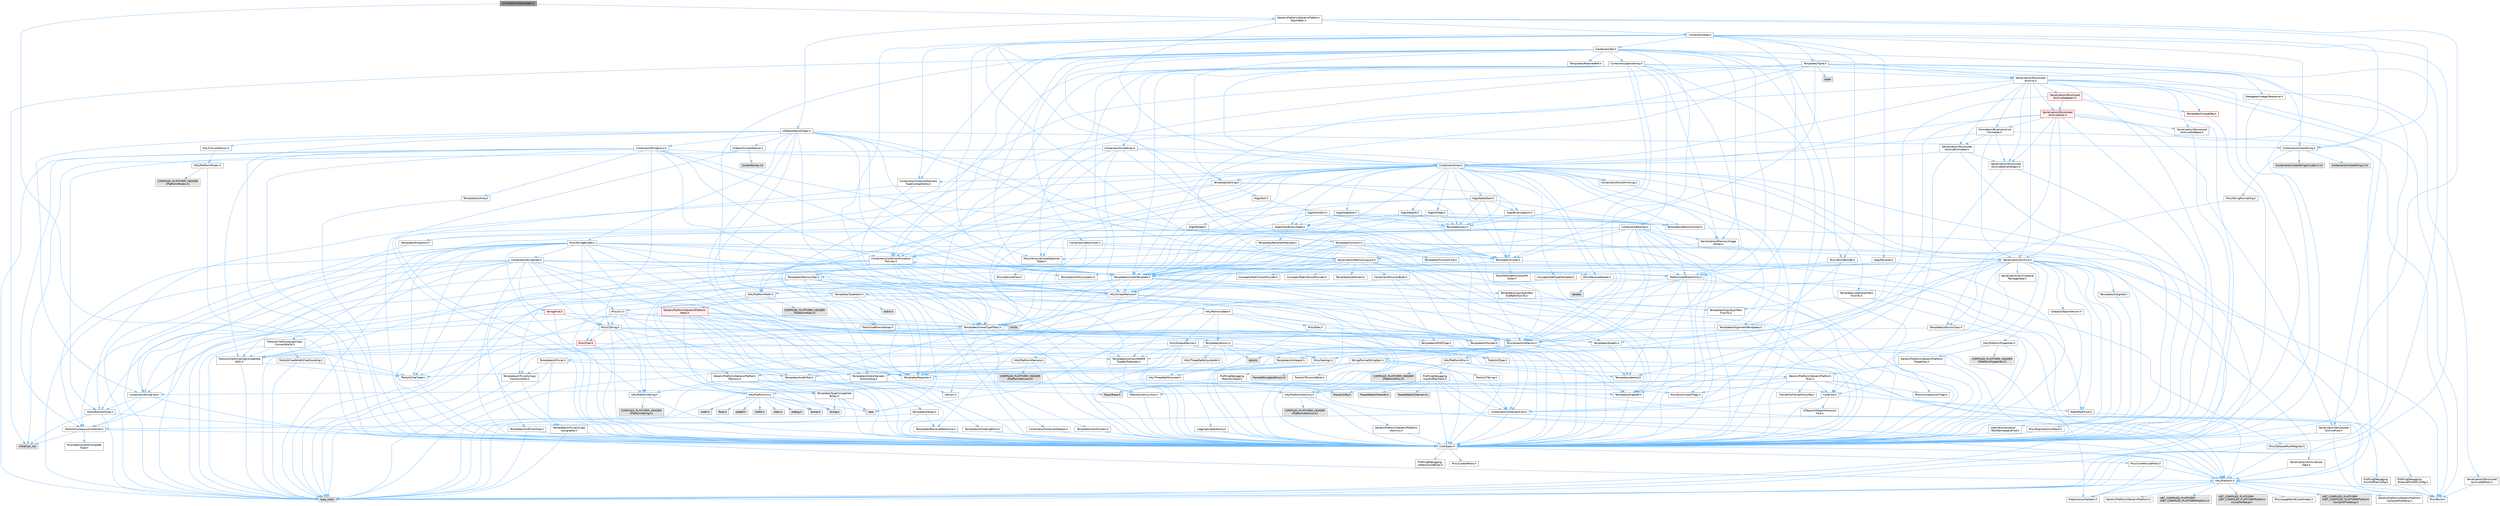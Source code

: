 digraph "UnixPlatformStackWalk.h"
{
 // INTERACTIVE_SVG=YES
 // LATEX_PDF_SIZE
  bgcolor="transparent";
  edge [fontname=Helvetica,fontsize=10,labelfontname=Helvetica,labelfontsize=10];
  node [fontname=Helvetica,fontsize=10,shape=box,height=0.2,width=0.4];
  Node1 [id="Node000001",label="UnixPlatformStackWalk.h",height=0.2,width=0.4,color="gray40", fillcolor="grey60", style="filled", fontcolor="black",tooltip=" "];
  Node1 -> Node2 [id="edge1_Node000001_Node000002",color="steelblue1",style="solid",tooltip=" "];
  Node2 [id="Node000002",label="CoreTypes.h",height=0.2,width=0.4,color="grey40", fillcolor="white", style="filled",URL="$dc/dec/CoreTypes_8h.html",tooltip=" "];
  Node2 -> Node3 [id="edge2_Node000002_Node000003",color="steelblue1",style="solid",tooltip=" "];
  Node3 [id="Node000003",label="HAL/Platform.h",height=0.2,width=0.4,color="grey40", fillcolor="white", style="filled",URL="$d9/dd0/Platform_8h.html",tooltip=" "];
  Node3 -> Node4 [id="edge3_Node000003_Node000004",color="steelblue1",style="solid",tooltip=" "];
  Node4 [id="Node000004",label="Misc/Build.h",height=0.2,width=0.4,color="grey40", fillcolor="white", style="filled",URL="$d3/dbb/Build_8h.html",tooltip=" "];
  Node3 -> Node5 [id="edge4_Node000003_Node000005",color="steelblue1",style="solid",tooltip=" "];
  Node5 [id="Node000005",label="Misc/LargeWorldCoordinates.h",height=0.2,width=0.4,color="grey40", fillcolor="white", style="filled",URL="$d2/dcb/LargeWorldCoordinates_8h.html",tooltip=" "];
  Node3 -> Node6 [id="edge5_Node000003_Node000006",color="steelblue1",style="solid",tooltip=" "];
  Node6 [id="Node000006",label="type_traits",height=0.2,width=0.4,color="grey60", fillcolor="#E0E0E0", style="filled",tooltip=" "];
  Node3 -> Node7 [id="edge6_Node000003_Node000007",color="steelblue1",style="solid",tooltip=" "];
  Node7 [id="Node000007",label="PreprocessorHelpers.h",height=0.2,width=0.4,color="grey40", fillcolor="white", style="filled",URL="$db/ddb/PreprocessorHelpers_8h.html",tooltip=" "];
  Node3 -> Node8 [id="edge7_Node000003_Node000008",color="steelblue1",style="solid",tooltip=" "];
  Node8 [id="Node000008",label="UBT_COMPILED_PLATFORM\l/UBT_COMPILED_PLATFORMPlatform\lCompilerPreSetup.h",height=0.2,width=0.4,color="grey60", fillcolor="#E0E0E0", style="filled",tooltip=" "];
  Node3 -> Node9 [id="edge8_Node000003_Node000009",color="steelblue1",style="solid",tooltip=" "];
  Node9 [id="Node000009",label="GenericPlatform/GenericPlatform\lCompilerPreSetup.h",height=0.2,width=0.4,color="grey40", fillcolor="white", style="filled",URL="$d9/dc8/GenericPlatformCompilerPreSetup_8h.html",tooltip=" "];
  Node3 -> Node10 [id="edge9_Node000003_Node000010",color="steelblue1",style="solid",tooltip=" "];
  Node10 [id="Node000010",label="GenericPlatform/GenericPlatform.h",height=0.2,width=0.4,color="grey40", fillcolor="white", style="filled",URL="$d6/d84/GenericPlatform_8h.html",tooltip=" "];
  Node3 -> Node11 [id="edge10_Node000003_Node000011",color="steelblue1",style="solid",tooltip=" "];
  Node11 [id="Node000011",label="UBT_COMPILED_PLATFORM\l/UBT_COMPILED_PLATFORMPlatform.h",height=0.2,width=0.4,color="grey60", fillcolor="#E0E0E0", style="filled",tooltip=" "];
  Node3 -> Node12 [id="edge11_Node000003_Node000012",color="steelblue1",style="solid",tooltip=" "];
  Node12 [id="Node000012",label="UBT_COMPILED_PLATFORM\l/UBT_COMPILED_PLATFORMPlatform\lCompilerSetup.h",height=0.2,width=0.4,color="grey60", fillcolor="#E0E0E0", style="filled",tooltip=" "];
  Node2 -> Node13 [id="edge12_Node000002_Node000013",color="steelblue1",style="solid",tooltip=" "];
  Node13 [id="Node000013",label="ProfilingDebugging\l/UMemoryDefines.h",height=0.2,width=0.4,color="grey40", fillcolor="white", style="filled",URL="$d2/da2/UMemoryDefines_8h.html",tooltip=" "];
  Node2 -> Node14 [id="edge13_Node000002_Node000014",color="steelblue1",style="solid",tooltip=" "];
  Node14 [id="Node000014",label="Misc/CoreMiscDefines.h",height=0.2,width=0.4,color="grey40", fillcolor="white", style="filled",URL="$da/d38/CoreMiscDefines_8h.html",tooltip=" "];
  Node14 -> Node3 [id="edge14_Node000014_Node000003",color="steelblue1",style="solid",tooltip=" "];
  Node14 -> Node7 [id="edge15_Node000014_Node000007",color="steelblue1",style="solid",tooltip=" "];
  Node2 -> Node15 [id="edge16_Node000002_Node000015",color="steelblue1",style="solid",tooltip=" "];
  Node15 [id="Node000015",label="Misc/CoreDefines.h",height=0.2,width=0.4,color="grey40", fillcolor="white", style="filled",URL="$d3/dd2/CoreDefines_8h.html",tooltip=" "];
  Node1 -> Node16 [id="edge17_Node000001_Node000016",color="steelblue1",style="solid",tooltip=" "];
  Node16 [id="Node000016",label="GenericPlatform/GenericPlatform\lStackWalk.h",height=0.2,width=0.4,color="grey40", fillcolor="white", style="filled",URL="$d1/dc3/GenericPlatformStackWalk_8h.html",tooltip=" "];
  Node16 -> Node17 [id="edge18_Node000016_Node000017",color="steelblue1",style="solid",tooltip=" "];
  Node17 [id="Node000017",label="Containers/Array.h",height=0.2,width=0.4,color="grey40", fillcolor="white", style="filled",URL="$df/dd0/Array_8h.html",tooltip=" "];
  Node17 -> Node2 [id="edge19_Node000017_Node000002",color="steelblue1",style="solid",tooltip=" "];
  Node17 -> Node18 [id="edge20_Node000017_Node000018",color="steelblue1",style="solid",tooltip=" "];
  Node18 [id="Node000018",label="Misc/AssertionMacros.h",height=0.2,width=0.4,color="grey40", fillcolor="white", style="filled",URL="$d0/dfa/AssertionMacros_8h.html",tooltip=" "];
  Node18 -> Node2 [id="edge21_Node000018_Node000002",color="steelblue1",style="solid",tooltip=" "];
  Node18 -> Node3 [id="edge22_Node000018_Node000003",color="steelblue1",style="solid",tooltip=" "];
  Node18 -> Node19 [id="edge23_Node000018_Node000019",color="steelblue1",style="solid",tooltip=" "];
  Node19 [id="Node000019",label="HAL/PlatformMisc.h",height=0.2,width=0.4,color="grey40", fillcolor="white", style="filled",URL="$d0/df5/PlatformMisc_8h.html",tooltip=" "];
  Node19 -> Node2 [id="edge24_Node000019_Node000002",color="steelblue1",style="solid",tooltip=" "];
  Node19 -> Node20 [id="edge25_Node000019_Node000020",color="steelblue1",style="solid",tooltip=" "];
  Node20 [id="Node000020",label="GenericPlatform/GenericPlatform\lMisc.h",height=0.2,width=0.4,color="grey40", fillcolor="white", style="filled",URL="$db/d9a/GenericPlatformMisc_8h.html",tooltip=" "];
  Node20 -> Node21 [id="edge26_Node000020_Node000021",color="steelblue1",style="solid",tooltip=" "];
  Node21 [id="Node000021",label="Containers/StringFwd.h",height=0.2,width=0.4,color="grey40", fillcolor="white", style="filled",URL="$df/d37/StringFwd_8h.html",tooltip=" "];
  Node21 -> Node2 [id="edge27_Node000021_Node000002",color="steelblue1",style="solid",tooltip=" "];
  Node21 -> Node22 [id="edge28_Node000021_Node000022",color="steelblue1",style="solid",tooltip=" "];
  Node22 [id="Node000022",label="Traits/ElementType.h",height=0.2,width=0.4,color="grey40", fillcolor="white", style="filled",URL="$d5/d4f/ElementType_8h.html",tooltip=" "];
  Node22 -> Node3 [id="edge29_Node000022_Node000003",color="steelblue1",style="solid",tooltip=" "];
  Node22 -> Node23 [id="edge30_Node000022_Node000023",color="steelblue1",style="solid",tooltip=" "];
  Node23 [id="Node000023",label="initializer_list",height=0.2,width=0.4,color="grey60", fillcolor="#E0E0E0", style="filled",tooltip=" "];
  Node22 -> Node6 [id="edge31_Node000022_Node000006",color="steelblue1",style="solid",tooltip=" "];
  Node21 -> Node24 [id="edge32_Node000021_Node000024",color="steelblue1",style="solid",tooltip=" "];
  Node24 [id="Node000024",label="Traits/IsContiguousContainer.h",height=0.2,width=0.4,color="grey40", fillcolor="white", style="filled",URL="$d5/d3c/IsContiguousContainer_8h.html",tooltip=" "];
  Node24 -> Node2 [id="edge33_Node000024_Node000002",color="steelblue1",style="solid",tooltip=" "];
  Node24 -> Node25 [id="edge34_Node000024_Node000025",color="steelblue1",style="solid",tooltip=" "];
  Node25 [id="Node000025",label="Misc/StaticAssertComplete\lType.h",height=0.2,width=0.4,color="grey40", fillcolor="white", style="filled",URL="$d5/d4e/StaticAssertCompleteType_8h.html",tooltip=" "];
  Node24 -> Node23 [id="edge35_Node000024_Node000023",color="steelblue1",style="solid",tooltip=" "];
  Node20 -> Node26 [id="edge36_Node000020_Node000026",color="steelblue1",style="solid",tooltip=" "];
  Node26 [id="Node000026",label="CoreFwd.h",height=0.2,width=0.4,color="grey40", fillcolor="white", style="filled",URL="$d1/d1e/CoreFwd_8h.html",tooltip=" "];
  Node26 -> Node2 [id="edge37_Node000026_Node000002",color="steelblue1",style="solid",tooltip=" "];
  Node26 -> Node27 [id="edge38_Node000026_Node000027",color="steelblue1",style="solid",tooltip=" "];
  Node27 [id="Node000027",label="Containers/ContainersFwd.h",height=0.2,width=0.4,color="grey40", fillcolor="white", style="filled",URL="$d4/d0a/ContainersFwd_8h.html",tooltip=" "];
  Node27 -> Node3 [id="edge39_Node000027_Node000003",color="steelblue1",style="solid",tooltip=" "];
  Node27 -> Node2 [id="edge40_Node000027_Node000002",color="steelblue1",style="solid",tooltip=" "];
  Node27 -> Node24 [id="edge41_Node000027_Node000024",color="steelblue1",style="solid",tooltip=" "];
  Node26 -> Node28 [id="edge42_Node000026_Node000028",color="steelblue1",style="solid",tooltip=" "];
  Node28 [id="Node000028",label="Math/MathFwd.h",height=0.2,width=0.4,color="grey40", fillcolor="white", style="filled",URL="$d2/d10/MathFwd_8h.html",tooltip=" "];
  Node28 -> Node3 [id="edge43_Node000028_Node000003",color="steelblue1",style="solid",tooltip=" "];
  Node26 -> Node29 [id="edge44_Node000026_Node000029",color="steelblue1",style="solid",tooltip=" "];
  Node29 [id="Node000029",label="UObject/UObjectHierarchy\lFwd.h",height=0.2,width=0.4,color="grey40", fillcolor="white", style="filled",URL="$d3/d13/UObjectHierarchyFwd_8h.html",tooltip=" "];
  Node20 -> Node2 [id="edge45_Node000020_Node000002",color="steelblue1",style="solid",tooltip=" "];
  Node20 -> Node30 [id="edge46_Node000020_Node000030",color="steelblue1",style="solid",tooltip=" "];
  Node30 [id="Node000030",label="FramePro/FrameProConfig.h",height=0.2,width=0.4,color="grey40", fillcolor="white", style="filled",URL="$d7/d90/FrameProConfig_8h.html",tooltip=" "];
  Node20 -> Node31 [id="edge47_Node000020_Node000031",color="steelblue1",style="solid",tooltip=" "];
  Node31 [id="Node000031",label="HAL/PlatformCrt.h",height=0.2,width=0.4,color="grey40", fillcolor="white", style="filled",URL="$d8/d75/PlatformCrt_8h.html",tooltip=" "];
  Node31 -> Node32 [id="edge48_Node000031_Node000032",color="steelblue1",style="solid",tooltip=" "];
  Node32 [id="Node000032",label="new",height=0.2,width=0.4,color="grey60", fillcolor="#E0E0E0", style="filled",tooltip=" "];
  Node31 -> Node33 [id="edge49_Node000031_Node000033",color="steelblue1",style="solid",tooltip=" "];
  Node33 [id="Node000033",label="wchar.h",height=0.2,width=0.4,color="grey60", fillcolor="#E0E0E0", style="filled",tooltip=" "];
  Node31 -> Node34 [id="edge50_Node000031_Node000034",color="steelblue1",style="solid",tooltip=" "];
  Node34 [id="Node000034",label="stddef.h",height=0.2,width=0.4,color="grey60", fillcolor="#E0E0E0", style="filled",tooltip=" "];
  Node31 -> Node35 [id="edge51_Node000031_Node000035",color="steelblue1",style="solid",tooltip=" "];
  Node35 [id="Node000035",label="stdlib.h",height=0.2,width=0.4,color="grey60", fillcolor="#E0E0E0", style="filled",tooltip=" "];
  Node31 -> Node36 [id="edge52_Node000031_Node000036",color="steelblue1",style="solid",tooltip=" "];
  Node36 [id="Node000036",label="stdio.h",height=0.2,width=0.4,color="grey60", fillcolor="#E0E0E0", style="filled",tooltip=" "];
  Node31 -> Node37 [id="edge53_Node000031_Node000037",color="steelblue1",style="solid",tooltip=" "];
  Node37 [id="Node000037",label="stdarg.h",height=0.2,width=0.4,color="grey60", fillcolor="#E0E0E0", style="filled",tooltip=" "];
  Node31 -> Node38 [id="edge54_Node000031_Node000038",color="steelblue1",style="solid",tooltip=" "];
  Node38 [id="Node000038",label="math.h",height=0.2,width=0.4,color="grey60", fillcolor="#E0E0E0", style="filled",tooltip=" "];
  Node31 -> Node39 [id="edge55_Node000031_Node000039",color="steelblue1",style="solid",tooltip=" "];
  Node39 [id="Node000039",label="float.h",height=0.2,width=0.4,color="grey60", fillcolor="#E0E0E0", style="filled",tooltip=" "];
  Node31 -> Node40 [id="edge56_Node000031_Node000040",color="steelblue1",style="solid",tooltip=" "];
  Node40 [id="Node000040",label="string.h",height=0.2,width=0.4,color="grey60", fillcolor="#E0E0E0", style="filled",tooltip=" "];
  Node20 -> Node41 [id="edge57_Node000020_Node000041",color="steelblue1",style="solid",tooltip=" "];
  Node41 [id="Node000041",label="Math/NumericLimits.h",height=0.2,width=0.4,color="grey40", fillcolor="white", style="filled",URL="$df/d1b/NumericLimits_8h.html",tooltip=" "];
  Node41 -> Node2 [id="edge58_Node000041_Node000002",color="steelblue1",style="solid",tooltip=" "];
  Node20 -> Node42 [id="edge59_Node000020_Node000042",color="steelblue1",style="solid",tooltip=" "];
  Node42 [id="Node000042",label="Misc/CompressionFlags.h",height=0.2,width=0.4,color="grey40", fillcolor="white", style="filled",URL="$d9/d76/CompressionFlags_8h.html",tooltip=" "];
  Node20 -> Node43 [id="edge60_Node000020_Node000043",color="steelblue1",style="solid",tooltip=" "];
  Node43 [id="Node000043",label="Misc/EnumClassFlags.h",height=0.2,width=0.4,color="grey40", fillcolor="white", style="filled",URL="$d8/de7/EnumClassFlags_8h.html",tooltip=" "];
  Node20 -> Node44 [id="edge61_Node000020_Node000044",color="steelblue1",style="solid",tooltip=" "];
  Node44 [id="Node000044",label="ProfilingDebugging\l/CsvProfilerConfig.h",height=0.2,width=0.4,color="grey40", fillcolor="white", style="filled",URL="$d3/d88/CsvProfilerConfig_8h.html",tooltip=" "];
  Node44 -> Node4 [id="edge62_Node000044_Node000004",color="steelblue1",style="solid",tooltip=" "];
  Node20 -> Node45 [id="edge63_Node000020_Node000045",color="steelblue1",style="solid",tooltip=" "];
  Node45 [id="Node000045",label="ProfilingDebugging\l/ExternalProfilerConfig.h",height=0.2,width=0.4,color="grey40", fillcolor="white", style="filled",URL="$d3/dbb/ExternalProfilerConfig_8h.html",tooltip=" "];
  Node45 -> Node4 [id="edge64_Node000045_Node000004",color="steelblue1",style="solid",tooltip=" "];
  Node19 -> Node46 [id="edge65_Node000019_Node000046",color="steelblue1",style="solid",tooltip=" "];
  Node46 [id="Node000046",label="COMPILED_PLATFORM_HEADER\l(PlatformMisc.h)",height=0.2,width=0.4,color="grey60", fillcolor="#E0E0E0", style="filled",tooltip=" "];
  Node19 -> Node47 [id="edge66_Node000019_Node000047",color="steelblue1",style="solid",tooltip=" "];
  Node47 [id="Node000047",label="ProfilingDebugging\l/CpuProfilerTrace.h",height=0.2,width=0.4,color="grey40", fillcolor="white", style="filled",URL="$da/dcb/CpuProfilerTrace_8h.html",tooltip=" "];
  Node47 -> Node2 [id="edge67_Node000047_Node000002",color="steelblue1",style="solid",tooltip=" "];
  Node47 -> Node27 [id="edge68_Node000047_Node000027",color="steelblue1",style="solid",tooltip=" "];
  Node47 -> Node48 [id="edge69_Node000047_Node000048",color="steelblue1",style="solid",tooltip=" "];
  Node48 [id="Node000048",label="HAL/PlatformAtomics.h",height=0.2,width=0.4,color="grey40", fillcolor="white", style="filled",URL="$d3/d36/PlatformAtomics_8h.html",tooltip=" "];
  Node48 -> Node2 [id="edge70_Node000048_Node000002",color="steelblue1",style="solid",tooltip=" "];
  Node48 -> Node49 [id="edge71_Node000048_Node000049",color="steelblue1",style="solid",tooltip=" "];
  Node49 [id="Node000049",label="GenericPlatform/GenericPlatform\lAtomics.h",height=0.2,width=0.4,color="grey40", fillcolor="white", style="filled",URL="$da/d72/GenericPlatformAtomics_8h.html",tooltip=" "];
  Node49 -> Node2 [id="edge72_Node000049_Node000002",color="steelblue1",style="solid",tooltip=" "];
  Node48 -> Node50 [id="edge73_Node000048_Node000050",color="steelblue1",style="solid",tooltip=" "];
  Node50 [id="Node000050",label="COMPILED_PLATFORM_HEADER\l(PlatformAtomics.h)",height=0.2,width=0.4,color="grey60", fillcolor="#E0E0E0", style="filled",tooltip=" "];
  Node47 -> Node7 [id="edge74_Node000047_Node000007",color="steelblue1",style="solid",tooltip=" "];
  Node47 -> Node4 [id="edge75_Node000047_Node000004",color="steelblue1",style="solid",tooltip=" "];
  Node47 -> Node51 [id="edge76_Node000047_Node000051",color="steelblue1",style="solid",tooltip=" "];
  Node51 [id="Node000051",label="Trace/Config.h",height=0.2,width=0.4,color="grey60", fillcolor="#E0E0E0", style="filled",tooltip=" "];
  Node47 -> Node52 [id="edge77_Node000047_Node000052",color="steelblue1",style="solid",tooltip=" "];
  Node52 [id="Node000052",label="Trace/Detail/Channel.h",height=0.2,width=0.4,color="grey60", fillcolor="#E0E0E0", style="filled",tooltip=" "];
  Node47 -> Node53 [id="edge78_Node000047_Node000053",color="steelblue1",style="solid",tooltip=" "];
  Node53 [id="Node000053",label="Trace/Detail/Channel.inl",height=0.2,width=0.4,color="grey60", fillcolor="#E0E0E0", style="filled",tooltip=" "];
  Node47 -> Node54 [id="edge79_Node000047_Node000054",color="steelblue1",style="solid",tooltip=" "];
  Node54 [id="Node000054",label="Trace/Trace.h",height=0.2,width=0.4,color="grey60", fillcolor="#E0E0E0", style="filled",tooltip=" "];
  Node18 -> Node7 [id="edge80_Node000018_Node000007",color="steelblue1",style="solid",tooltip=" "];
  Node18 -> Node55 [id="edge81_Node000018_Node000055",color="steelblue1",style="solid",tooltip=" "];
  Node55 [id="Node000055",label="Templates/EnableIf.h",height=0.2,width=0.4,color="grey40", fillcolor="white", style="filled",URL="$d7/d60/EnableIf_8h.html",tooltip=" "];
  Node55 -> Node2 [id="edge82_Node000055_Node000002",color="steelblue1",style="solid",tooltip=" "];
  Node18 -> Node56 [id="edge83_Node000018_Node000056",color="steelblue1",style="solid",tooltip=" "];
  Node56 [id="Node000056",label="Templates/IsArrayOrRefOf\lTypeByPredicate.h",height=0.2,width=0.4,color="grey40", fillcolor="white", style="filled",URL="$d6/da1/IsArrayOrRefOfTypeByPredicate_8h.html",tooltip=" "];
  Node56 -> Node2 [id="edge84_Node000056_Node000002",color="steelblue1",style="solid",tooltip=" "];
  Node18 -> Node57 [id="edge85_Node000018_Node000057",color="steelblue1",style="solid",tooltip=" "];
  Node57 [id="Node000057",label="Templates/IsValidVariadic\lFunctionArg.h",height=0.2,width=0.4,color="grey40", fillcolor="white", style="filled",URL="$d0/dc8/IsValidVariadicFunctionArg_8h.html",tooltip=" "];
  Node57 -> Node2 [id="edge86_Node000057_Node000002",color="steelblue1",style="solid",tooltip=" "];
  Node57 -> Node58 [id="edge87_Node000057_Node000058",color="steelblue1",style="solid",tooltip=" "];
  Node58 [id="Node000058",label="IsEnum.h",height=0.2,width=0.4,color="grey40", fillcolor="white", style="filled",URL="$d4/de5/IsEnum_8h.html",tooltip=" "];
  Node57 -> Node6 [id="edge88_Node000057_Node000006",color="steelblue1",style="solid",tooltip=" "];
  Node18 -> Node59 [id="edge89_Node000018_Node000059",color="steelblue1",style="solid",tooltip=" "];
  Node59 [id="Node000059",label="Traits/IsCharEncodingCompatible\lWith.h",height=0.2,width=0.4,color="grey40", fillcolor="white", style="filled",URL="$df/dd1/IsCharEncodingCompatibleWith_8h.html",tooltip=" "];
  Node59 -> Node6 [id="edge90_Node000059_Node000006",color="steelblue1",style="solid",tooltip=" "];
  Node59 -> Node60 [id="edge91_Node000059_Node000060",color="steelblue1",style="solid",tooltip=" "];
  Node60 [id="Node000060",label="Traits/IsCharType.h",height=0.2,width=0.4,color="grey40", fillcolor="white", style="filled",URL="$db/d51/IsCharType_8h.html",tooltip=" "];
  Node60 -> Node2 [id="edge92_Node000060_Node000002",color="steelblue1",style="solid",tooltip=" "];
  Node18 -> Node61 [id="edge93_Node000018_Node000061",color="steelblue1",style="solid",tooltip=" "];
  Node61 [id="Node000061",label="Misc/VarArgs.h",height=0.2,width=0.4,color="grey40", fillcolor="white", style="filled",URL="$d5/d6f/VarArgs_8h.html",tooltip=" "];
  Node61 -> Node2 [id="edge94_Node000061_Node000002",color="steelblue1",style="solid",tooltip=" "];
  Node18 -> Node62 [id="edge95_Node000018_Node000062",color="steelblue1",style="solid",tooltip=" "];
  Node62 [id="Node000062",label="String/FormatStringSan.h",height=0.2,width=0.4,color="grey40", fillcolor="white", style="filled",URL="$d3/d8b/FormatStringSan_8h.html",tooltip=" "];
  Node62 -> Node6 [id="edge96_Node000062_Node000006",color="steelblue1",style="solid",tooltip=" "];
  Node62 -> Node2 [id="edge97_Node000062_Node000002",color="steelblue1",style="solid",tooltip=" "];
  Node62 -> Node63 [id="edge98_Node000062_Node000063",color="steelblue1",style="solid",tooltip=" "];
  Node63 [id="Node000063",label="Templates/Requires.h",height=0.2,width=0.4,color="grey40", fillcolor="white", style="filled",URL="$dc/d96/Requires_8h.html",tooltip=" "];
  Node63 -> Node55 [id="edge99_Node000063_Node000055",color="steelblue1",style="solid",tooltip=" "];
  Node63 -> Node6 [id="edge100_Node000063_Node000006",color="steelblue1",style="solid",tooltip=" "];
  Node62 -> Node64 [id="edge101_Node000062_Node000064",color="steelblue1",style="solid",tooltip=" "];
  Node64 [id="Node000064",label="Templates/Identity.h",height=0.2,width=0.4,color="grey40", fillcolor="white", style="filled",URL="$d0/dd5/Identity_8h.html",tooltip=" "];
  Node62 -> Node57 [id="edge102_Node000062_Node000057",color="steelblue1",style="solid",tooltip=" "];
  Node62 -> Node60 [id="edge103_Node000062_Node000060",color="steelblue1",style="solid",tooltip=" "];
  Node62 -> Node65 [id="edge104_Node000062_Node000065",color="steelblue1",style="solid",tooltip=" "];
  Node65 [id="Node000065",label="Traits/IsTEnumAsByte.h",height=0.2,width=0.4,color="grey40", fillcolor="white", style="filled",URL="$d1/de6/IsTEnumAsByte_8h.html",tooltip=" "];
  Node62 -> Node66 [id="edge105_Node000062_Node000066",color="steelblue1",style="solid",tooltip=" "];
  Node66 [id="Node000066",label="Traits/IsTString.h",height=0.2,width=0.4,color="grey40", fillcolor="white", style="filled",URL="$d0/df8/IsTString_8h.html",tooltip=" "];
  Node66 -> Node27 [id="edge106_Node000066_Node000027",color="steelblue1",style="solid",tooltip=" "];
  Node62 -> Node27 [id="edge107_Node000062_Node000027",color="steelblue1",style="solid",tooltip=" "];
  Node62 -> Node67 [id="edge108_Node000062_Node000067",color="steelblue1",style="solid",tooltip=" "];
  Node67 [id="Node000067",label="FormatStringSanErrors.inl",height=0.2,width=0.4,color="grey60", fillcolor="#E0E0E0", style="filled",tooltip=" "];
  Node18 -> Node68 [id="edge109_Node000018_Node000068",color="steelblue1",style="solid",tooltip=" "];
  Node68 [id="Node000068",label="atomic",height=0.2,width=0.4,color="grey60", fillcolor="#E0E0E0", style="filled",tooltip=" "];
  Node17 -> Node69 [id="edge110_Node000017_Node000069",color="steelblue1",style="solid",tooltip=" "];
  Node69 [id="Node000069",label="Misc/IntrusiveUnsetOptional\lState.h",height=0.2,width=0.4,color="grey40", fillcolor="white", style="filled",URL="$d2/d0a/IntrusiveUnsetOptionalState_8h.html",tooltip=" "];
  Node69 -> Node70 [id="edge111_Node000069_Node000070",color="steelblue1",style="solid",tooltip=" "];
  Node70 [id="Node000070",label="Misc/OptionalFwd.h",height=0.2,width=0.4,color="grey40", fillcolor="white", style="filled",URL="$dc/d50/OptionalFwd_8h.html",tooltip=" "];
  Node17 -> Node71 [id="edge112_Node000017_Node000071",color="steelblue1",style="solid",tooltip=" "];
  Node71 [id="Node000071",label="Misc/ReverseIterate.h",height=0.2,width=0.4,color="grey40", fillcolor="white", style="filled",URL="$db/de3/ReverseIterate_8h.html",tooltip=" "];
  Node71 -> Node3 [id="edge113_Node000071_Node000003",color="steelblue1",style="solid",tooltip=" "];
  Node71 -> Node72 [id="edge114_Node000071_Node000072",color="steelblue1",style="solid",tooltip=" "];
  Node72 [id="Node000072",label="iterator",height=0.2,width=0.4,color="grey60", fillcolor="#E0E0E0", style="filled",tooltip=" "];
  Node17 -> Node73 [id="edge115_Node000017_Node000073",color="steelblue1",style="solid",tooltip=" "];
  Node73 [id="Node000073",label="HAL/UnrealMemory.h",height=0.2,width=0.4,color="grey40", fillcolor="white", style="filled",URL="$d9/d96/UnrealMemory_8h.html",tooltip=" "];
  Node73 -> Node2 [id="edge116_Node000073_Node000002",color="steelblue1",style="solid",tooltip=" "];
  Node73 -> Node74 [id="edge117_Node000073_Node000074",color="steelblue1",style="solid",tooltip=" "];
  Node74 [id="Node000074",label="GenericPlatform/GenericPlatform\lMemory.h",height=0.2,width=0.4,color="grey40", fillcolor="white", style="filled",URL="$dd/d22/GenericPlatformMemory_8h.html",tooltip=" "];
  Node74 -> Node26 [id="edge118_Node000074_Node000026",color="steelblue1",style="solid",tooltip=" "];
  Node74 -> Node2 [id="edge119_Node000074_Node000002",color="steelblue1",style="solid",tooltip=" "];
  Node74 -> Node75 [id="edge120_Node000074_Node000075",color="steelblue1",style="solid",tooltip=" "];
  Node75 [id="Node000075",label="HAL/PlatformString.h",height=0.2,width=0.4,color="grey40", fillcolor="white", style="filled",URL="$db/db5/PlatformString_8h.html",tooltip=" "];
  Node75 -> Node2 [id="edge121_Node000075_Node000002",color="steelblue1",style="solid",tooltip=" "];
  Node75 -> Node76 [id="edge122_Node000075_Node000076",color="steelblue1",style="solid",tooltip=" "];
  Node76 [id="Node000076",label="COMPILED_PLATFORM_HEADER\l(PlatformString.h)",height=0.2,width=0.4,color="grey60", fillcolor="#E0E0E0", style="filled",tooltip=" "];
  Node74 -> Node40 [id="edge123_Node000074_Node000040",color="steelblue1",style="solid",tooltip=" "];
  Node74 -> Node33 [id="edge124_Node000074_Node000033",color="steelblue1",style="solid",tooltip=" "];
  Node73 -> Node77 [id="edge125_Node000073_Node000077",color="steelblue1",style="solid",tooltip=" "];
  Node77 [id="Node000077",label="HAL/MemoryBase.h",height=0.2,width=0.4,color="grey40", fillcolor="white", style="filled",URL="$d6/d9f/MemoryBase_8h.html",tooltip=" "];
  Node77 -> Node2 [id="edge126_Node000077_Node000002",color="steelblue1",style="solid",tooltip=" "];
  Node77 -> Node48 [id="edge127_Node000077_Node000048",color="steelblue1",style="solid",tooltip=" "];
  Node77 -> Node31 [id="edge128_Node000077_Node000031",color="steelblue1",style="solid",tooltip=" "];
  Node77 -> Node78 [id="edge129_Node000077_Node000078",color="steelblue1",style="solid",tooltip=" "];
  Node78 [id="Node000078",label="Misc/Exec.h",height=0.2,width=0.4,color="grey40", fillcolor="white", style="filled",URL="$de/ddb/Exec_8h.html",tooltip=" "];
  Node78 -> Node2 [id="edge130_Node000078_Node000002",color="steelblue1",style="solid",tooltip=" "];
  Node78 -> Node18 [id="edge131_Node000078_Node000018",color="steelblue1",style="solid",tooltip=" "];
  Node77 -> Node79 [id="edge132_Node000077_Node000079",color="steelblue1",style="solid",tooltip=" "];
  Node79 [id="Node000079",label="Misc/OutputDevice.h",height=0.2,width=0.4,color="grey40", fillcolor="white", style="filled",URL="$d7/d32/OutputDevice_8h.html",tooltip=" "];
  Node79 -> Node26 [id="edge133_Node000079_Node000026",color="steelblue1",style="solid",tooltip=" "];
  Node79 -> Node2 [id="edge134_Node000079_Node000002",color="steelblue1",style="solid",tooltip=" "];
  Node79 -> Node80 [id="edge135_Node000079_Node000080",color="steelblue1",style="solid",tooltip=" "];
  Node80 [id="Node000080",label="Logging/LogVerbosity.h",height=0.2,width=0.4,color="grey40", fillcolor="white", style="filled",URL="$d2/d8f/LogVerbosity_8h.html",tooltip=" "];
  Node80 -> Node2 [id="edge136_Node000080_Node000002",color="steelblue1",style="solid",tooltip=" "];
  Node79 -> Node61 [id="edge137_Node000079_Node000061",color="steelblue1",style="solid",tooltip=" "];
  Node79 -> Node56 [id="edge138_Node000079_Node000056",color="steelblue1",style="solid",tooltip=" "];
  Node79 -> Node57 [id="edge139_Node000079_Node000057",color="steelblue1",style="solid",tooltip=" "];
  Node79 -> Node59 [id="edge140_Node000079_Node000059",color="steelblue1",style="solid",tooltip=" "];
  Node77 -> Node81 [id="edge141_Node000077_Node000081",color="steelblue1",style="solid",tooltip=" "];
  Node81 [id="Node000081",label="Templates/Atomic.h",height=0.2,width=0.4,color="grey40", fillcolor="white", style="filled",URL="$d3/d91/Atomic_8h.html",tooltip=" "];
  Node81 -> Node82 [id="edge142_Node000081_Node000082",color="steelblue1",style="solid",tooltip=" "];
  Node82 [id="Node000082",label="HAL/ThreadSafeCounter.h",height=0.2,width=0.4,color="grey40", fillcolor="white", style="filled",URL="$dc/dc9/ThreadSafeCounter_8h.html",tooltip=" "];
  Node82 -> Node2 [id="edge143_Node000082_Node000002",color="steelblue1",style="solid",tooltip=" "];
  Node82 -> Node48 [id="edge144_Node000082_Node000048",color="steelblue1",style="solid",tooltip=" "];
  Node81 -> Node83 [id="edge145_Node000081_Node000083",color="steelblue1",style="solid",tooltip=" "];
  Node83 [id="Node000083",label="HAL/ThreadSafeCounter64.h",height=0.2,width=0.4,color="grey40", fillcolor="white", style="filled",URL="$d0/d12/ThreadSafeCounter64_8h.html",tooltip=" "];
  Node83 -> Node2 [id="edge146_Node000083_Node000002",color="steelblue1",style="solid",tooltip=" "];
  Node83 -> Node82 [id="edge147_Node000083_Node000082",color="steelblue1",style="solid",tooltip=" "];
  Node81 -> Node84 [id="edge148_Node000081_Node000084",color="steelblue1",style="solid",tooltip=" "];
  Node84 [id="Node000084",label="Templates/IsIntegral.h",height=0.2,width=0.4,color="grey40", fillcolor="white", style="filled",URL="$da/d64/IsIntegral_8h.html",tooltip=" "];
  Node84 -> Node2 [id="edge149_Node000084_Node000002",color="steelblue1",style="solid",tooltip=" "];
  Node81 -> Node85 [id="edge150_Node000081_Node000085",color="steelblue1",style="solid",tooltip=" "];
  Node85 [id="Node000085",label="Templates/IsTrivial.h",height=0.2,width=0.4,color="grey40", fillcolor="white", style="filled",URL="$da/d4c/IsTrivial_8h.html",tooltip=" "];
  Node85 -> Node86 [id="edge151_Node000085_Node000086",color="steelblue1",style="solid",tooltip=" "];
  Node86 [id="Node000086",label="Templates/AndOrNot.h",height=0.2,width=0.4,color="grey40", fillcolor="white", style="filled",URL="$db/d0a/AndOrNot_8h.html",tooltip=" "];
  Node86 -> Node2 [id="edge152_Node000086_Node000002",color="steelblue1",style="solid",tooltip=" "];
  Node85 -> Node87 [id="edge153_Node000085_Node000087",color="steelblue1",style="solid",tooltip=" "];
  Node87 [id="Node000087",label="Templates/IsTriviallyCopy\lConstructible.h",height=0.2,width=0.4,color="grey40", fillcolor="white", style="filled",URL="$d3/d78/IsTriviallyCopyConstructible_8h.html",tooltip=" "];
  Node87 -> Node2 [id="edge154_Node000087_Node000002",color="steelblue1",style="solid",tooltip=" "];
  Node87 -> Node6 [id="edge155_Node000087_Node000006",color="steelblue1",style="solid",tooltip=" "];
  Node85 -> Node88 [id="edge156_Node000085_Node000088",color="steelblue1",style="solid",tooltip=" "];
  Node88 [id="Node000088",label="Templates/IsTriviallyCopy\lAssignable.h",height=0.2,width=0.4,color="grey40", fillcolor="white", style="filled",URL="$d2/df2/IsTriviallyCopyAssignable_8h.html",tooltip=" "];
  Node88 -> Node2 [id="edge157_Node000088_Node000002",color="steelblue1",style="solid",tooltip=" "];
  Node88 -> Node6 [id="edge158_Node000088_Node000006",color="steelblue1",style="solid",tooltip=" "];
  Node85 -> Node6 [id="edge159_Node000085_Node000006",color="steelblue1",style="solid",tooltip=" "];
  Node81 -> Node89 [id="edge160_Node000081_Node000089",color="steelblue1",style="solid",tooltip=" "];
  Node89 [id="Node000089",label="Traits/IntType.h",height=0.2,width=0.4,color="grey40", fillcolor="white", style="filled",URL="$d7/deb/IntType_8h.html",tooltip=" "];
  Node89 -> Node3 [id="edge161_Node000089_Node000003",color="steelblue1",style="solid",tooltip=" "];
  Node81 -> Node68 [id="edge162_Node000081_Node000068",color="steelblue1",style="solid",tooltip=" "];
  Node73 -> Node90 [id="edge163_Node000073_Node000090",color="steelblue1",style="solid",tooltip=" "];
  Node90 [id="Node000090",label="HAL/PlatformMemory.h",height=0.2,width=0.4,color="grey40", fillcolor="white", style="filled",URL="$de/d68/PlatformMemory_8h.html",tooltip=" "];
  Node90 -> Node2 [id="edge164_Node000090_Node000002",color="steelblue1",style="solid",tooltip=" "];
  Node90 -> Node74 [id="edge165_Node000090_Node000074",color="steelblue1",style="solid",tooltip=" "];
  Node90 -> Node91 [id="edge166_Node000090_Node000091",color="steelblue1",style="solid",tooltip=" "];
  Node91 [id="Node000091",label="COMPILED_PLATFORM_HEADER\l(PlatformMemory.h)",height=0.2,width=0.4,color="grey60", fillcolor="#E0E0E0", style="filled",tooltip=" "];
  Node73 -> Node92 [id="edge167_Node000073_Node000092",color="steelblue1",style="solid",tooltip=" "];
  Node92 [id="Node000092",label="ProfilingDebugging\l/MemoryTrace.h",height=0.2,width=0.4,color="grey40", fillcolor="white", style="filled",URL="$da/dd7/MemoryTrace_8h.html",tooltip=" "];
  Node92 -> Node3 [id="edge168_Node000092_Node000003",color="steelblue1",style="solid",tooltip=" "];
  Node92 -> Node43 [id="edge169_Node000092_Node000043",color="steelblue1",style="solid",tooltip=" "];
  Node92 -> Node51 [id="edge170_Node000092_Node000051",color="steelblue1",style="solid",tooltip=" "];
  Node92 -> Node54 [id="edge171_Node000092_Node000054",color="steelblue1",style="solid",tooltip=" "];
  Node73 -> Node93 [id="edge172_Node000073_Node000093",color="steelblue1",style="solid",tooltip=" "];
  Node93 [id="Node000093",label="Templates/IsPointer.h",height=0.2,width=0.4,color="grey40", fillcolor="white", style="filled",URL="$d7/d05/IsPointer_8h.html",tooltip=" "];
  Node93 -> Node2 [id="edge173_Node000093_Node000002",color="steelblue1",style="solid",tooltip=" "];
  Node17 -> Node94 [id="edge174_Node000017_Node000094",color="steelblue1",style="solid",tooltip=" "];
  Node94 [id="Node000094",label="Templates/UnrealTypeTraits.h",height=0.2,width=0.4,color="grey40", fillcolor="white", style="filled",URL="$d2/d2d/UnrealTypeTraits_8h.html",tooltip=" "];
  Node94 -> Node2 [id="edge175_Node000094_Node000002",color="steelblue1",style="solid",tooltip=" "];
  Node94 -> Node93 [id="edge176_Node000094_Node000093",color="steelblue1",style="solid",tooltip=" "];
  Node94 -> Node18 [id="edge177_Node000094_Node000018",color="steelblue1",style="solid",tooltip=" "];
  Node94 -> Node86 [id="edge178_Node000094_Node000086",color="steelblue1",style="solid",tooltip=" "];
  Node94 -> Node55 [id="edge179_Node000094_Node000055",color="steelblue1",style="solid",tooltip=" "];
  Node94 -> Node95 [id="edge180_Node000094_Node000095",color="steelblue1",style="solid",tooltip=" "];
  Node95 [id="Node000095",label="Templates/IsArithmetic.h",height=0.2,width=0.4,color="grey40", fillcolor="white", style="filled",URL="$d2/d5d/IsArithmetic_8h.html",tooltip=" "];
  Node95 -> Node2 [id="edge181_Node000095_Node000002",color="steelblue1",style="solid",tooltip=" "];
  Node94 -> Node58 [id="edge182_Node000094_Node000058",color="steelblue1",style="solid",tooltip=" "];
  Node94 -> Node96 [id="edge183_Node000094_Node000096",color="steelblue1",style="solid",tooltip=" "];
  Node96 [id="Node000096",label="Templates/Models.h",height=0.2,width=0.4,color="grey40", fillcolor="white", style="filled",URL="$d3/d0c/Models_8h.html",tooltip=" "];
  Node96 -> Node64 [id="edge184_Node000096_Node000064",color="steelblue1",style="solid",tooltip=" "];
  Node94 -> Node97 [id="edge185_Node000094_Node000097",color="steelblue1",style="solid",tooltip=" "];
  Node97 [id="Node000097",label="Templates/IsPODType.h",height=0.2,width=0.4,color="grey40", fillcolor="white", style="filled",URL="$d7/db1/IsPODType_8h.html",tooltip=" "];
  Node97 -> Node2 [id="edge186_Node000097_Node000002",color="steelblue1",style="solid",tooltip=" "];
  Node94 -> Node98 [id="edge187_Node000094_Node000098",color="steelblue1",style="solid",tooltip=" "];
  Node98 [id="Node000098",label="Templates/IsUECoreType.h",height=0.2,width=0.4,color="grey40", fillcolor="white", style="filled",URL="$d1/db8/IsUECoreType_8h.html",tooltip=" "];
  Node98 -> Node2 [id="edge188_Node000098_Node000002",color="steelblue1",style="solid",tooltip=" "];
  Node98 -> Node6 [id="edge189_Node000098_Node000006",color="steelblue1",style="solid",tooltip=" "];
  Node94 -> Node87 [id="edge190_Node000094_Node000087",color="steelblue1",style="solid",tooltip=" "];
  Node17 -> Node99 [id="edge191_Node000017_Node000099",color="steelblue1",style="solid",tooltip=" "];
  Node99 [id="Node000099",label="Templates/UnrealTemplate.h",height=0.2,width=0.4,color="grey40", fillcolor="white", style="filled",URL="$d4/d24/UnrealTemplate_8h.html",tooltip=" "];
  Node99 -> Node2 [id="edge192_Node000099_Node000002",color="steelblue1",style="solid",tooltip=" "];
  Node99 -> Node93 [id="edge193_Node000099_Node000093",color="steelblue1",style="solid",tooltip=" "];
  Node99 -> Node73 [id="edge194_Node000099_Node000073",color="steelblue1",style="solid",tooltip=" "];
  Node99 -> Node100 [id="edge195_Node000099_Node000100",color="steelblue1",style="solid",tooltip=" "];
  Node100 [id="Node000100",label="Templates/CopyQualifiers\lAndRefsFromTo.h",height=0.2,width=0.4,color="grey40", fillcolor="white", style="filled",URL="$d3/db3/CopyQualifiersAndRefsFromTo_8h.html",tooltip=" "];
  Node100 -> Node101 [id="edge196_Node000100_Node000101",color="steelblue1",style="solid",tooltip=" "];
  Node101 [id="Node000101",label="Templates/CopyQualifiers\lFromTo.h",height=0.2,width=0.4,color="grey40", fillcolor="white", style="filled",URL="$d5/db4/CopyQualifiersFromTo_8h.html",tooltip=" "];
  Node99 -> Node94 [id="edge197_Node000099_Node000094",color="steelblue1",style="solid",tooltip=" "];
  Node99 -> Node102 [id="edge198_Node000099_Node000102",color="steelblue1",style="solid",tooltip=" "];
  Node102 [id="Node000102",label="Templates/RemoveReference.h",height=0.2,width=0.4,color="grey40", fillcolor="white", style="filled",URL="$da/dbe/RemoveReference_8h.html",tooltip=" "];
  Node102 -> Node2 [id="edge199_Node000102_Node000002",color="steelblue1",style="solid",tooltip=" "];
  Node99 -> Node63 [id="edge200_Node000099_Node000063",color="steelblue1",style="solid",tooltip=" "];
  Node99 -> Node103 [id="edge201_Node000099_Node000103",color="steelblue1",style="solid",tooltip=" "];
  Node103 [id="Node000103",label="Templates/TypeCompatible\lBytes.h",height=0.2,width=0.4,color="grey40", fillcolor="white", style="filled",URL="$df/d0a/TypeCompatibleBytes_8h.html",tooltip=" "];
  Node103 -> Node2 [id="edge202_Node000103_Node000002",color="steelblue1",style="solid",tooltip=" "];
  Node103 -> Node40 [id="edge203_Node000103_Node000040",color="steelblue1",style="solid",tooltip=" "];
  Node103 -> Node32 [id="edge204_Node000103_Node000032",color="steelblue1",style="solid",tooltip=" "];
  Node103 -> Node6 [id="edge205_Node000103_Node000006",color="steelblue1",style="solid",tooltip=" "];
  Node99 -> Node64 [id="edge206_Node000099_Node000064",color="steelblue1",style="solid",tooltip=" "];
  Node99 -> Node24 [id="edge207_Node000099_Node000024",color="steelblue1",style="solid",tooltip=" "];
  Node99 -> Node104 [id="edge208_Node000099_Node000104",color="steelblue1",style="solid",tooltip=" "];
  Node104 [id="Node000104",label="Traits/UseBitwiseSwap.h",height=0.2,width=0.4,color="grey40", fillcolor="white", style="filled",URL="$db/df3/UseBitwiseSwap_8h.html",tooltip=" "];
  Node104 -> Node2 [id="edge209_Node000104_Node000002",color="steelblue1",style="solid",tooltip=" "];
  Node104 -> Node6 [id="edge210_Node000104_Node000006",color="steelblue1",style="solid",tooltip=" "];
  Node99 -> Node6 [id="edge211_Node000099_Node000006",color="steelblue1",style="solid",tooltip=" "];
  Node17 -> Node105 [id="edge212_Node000017_Node000105",color="steelblue1",style="solid",tooltip=" "];
  Node105 [id="Node000105",label="Containers/AllowShrinking.h",height=0.2,width=0.4,color="grey40", fillcolor="white", style="filled",URL="$d7/d1a/AllowShrinking_8h.html",tooltip=" "];
  Node105 -> Node2 [id="edge213_Node000105_Node000002",color="steelblue1",style="solid",tooltip=" "];
  Node17 -> Node106 [id="edge214_Node000017_Node000106",color="steelblue1",style="solid",tooltip=" "];
  Node106 [id="Node000106",label="Containers/ContainerAllocation\lPolicies.h",height=0.2,width=0.4,color="grey40", fillcolor="white", style="filled",URL="$d7/dff/ContainerAllocationPolicies_8h.html",tooltip=" "];
  Node106 -> Node2 [id="edge215_Node000106_Node000002",color="steelblue1",style="solid",tooltip=" "];
  Node106 -> Node107 [id="edge216_Node000106_Node000107",color="steelblue1",style="solid",tooltip=" "];
  Node107 [id="Node000107",label="Containers/ContainerHelpers.h",height=0.2,width=0.4,color="grey40", fillcolor="white", style="filled",URL="$d7/d33/ContainerHelpers_8h.html",tooltip=" "];
  Node107 -> Node2 [id="edge217_Node000107_Node000002",color="steelblue1",style="solid",tooltip=" "];
  Node106 -> Node106 [id="edge218_Node000106_Node000106",color="steelblue1",style="solid",tooltip=" "];
  Node106 -> Node108 [id="edge219_Node000106_Node000108",color="steelblue1",style="solid",tooltip=" "];
  Node108 [id="Node000108",label="HAL/PlatformMath.h",height=0.2,width=0.4,color="grey40", fillcolor="white", style="filled",URL="$dc/d53/PlatformMath_8h.html",tooltip=" "];
  Node108 -> Node2 [id="edge220_Node000108_Node000002",color="steelblue1",style="solid",tooltip=" "];
  Node108 -> Node109 [id="edge221_Node000108_Node000109",color="steelblue1",style="solid",tooltip=" "];
  Node109 [id="Node000109",label="GenericPlatform/GenericPlatform\lMath.h",height=0.2,width=0.4,color="red", fillcolor="#FFF0F0", style="filled",URL="$d5/d79/GenericPlatformMath_8h.html",tooltip=" "];
  Node109 -> Node2 [id="edge222_Node000109_Node000002",color="steelblue1",style="solid",tooltip=" "];
  Node109 -> Node27 [id="edge223_Node000109_Node000027",color="steelblue1",style="solid",tooltip=" "];
  Node109 -> Node31 [id="edge224_Node000109_Node000031",color="steelblue1",style="solid",tooltip=" "];
  Node109 -> Node86 [id="edge225_Node000109_Node000086",color="steelblue1",style="solid",tooltip=" "];
  Node109 -> Node110 [id="edge226_Node000109_Node000110",color="steelblue1",style="solid",tooltip=" "];
  Node110 [id="Node000110",label="Templates/Decay.h",height=0.2,width=0.4,color="grey40", fillcolor="white", style="filled",URL="$dd/d0f/Decay_8h.html",tooltip=" "];
  Node110 -> Node2 [id="edge227_Node000110_Node000002",color="steelblue1",style="solid",tooltip=" "];
  Node110 -> Node102 [id="edge228_Node000110_Node000102",color="steelblue1",style="solid",tooltip=" "];
  Node110 -> Node6 [id="edge229_Node000110_Node000006",color="steelblue1",style="solid",tooltip=" "];
  Node109 -> Node111 [id="edge230_Node000109_Node000111",color="steelblue1",style="solid",tooltip=" "];
  Node111 [id="Node000111",label="Templates/IsFloatingPoint.h",height=0.2,width=0.4,color="grey40", fillcolor="white", style="filled",URL="$d3/d11/IsFloatingPoint_8h.html",tooltip=" "];
  Node111 -> Node2 [id="edge231_Node000111_Node000002",color="steelblue1",style="solid",tooltip=" "];
  Node109 -> Node94 [id="edge232_Node000109_Node000094",color="steelblue1",style="solid",tooltip=" "];
  Node109 -> Node63 [id="edge233_Node000109_Node000063",color="steelblue1",style="solid",tooltip=" "];
  Node109 -> Node103 [id="edge234_Node000109_Node000103",color="steelblue1",style="solid",tooltip=" "];
  Node109 -> Node114 [id="edge235_Node000109_Node000114",color="steelblue1",style="solid",tooltip=" "];
  Node114 [id="Node000114",label="limits",height=0.2,width=0.4,color="grey60", fillcolor="#E0E0E0", style="filled",tooltip=" "];
  Node109 -> Node6 [id="edge236_Node000109_Node000006",color="steelblue1",style="solid",tooltip=" "];
  Node108 -> Node115 [id="edge237_Node000108_Node000115",color="steelblue1",style="solid",tooltip=" "];
  Node115 [id="Node000115",label="COMPILED_PLATFORM_HEADER\l(PlatformMath.h)",height=0.2,width=0.4,color="grey60", fillcolor="#E0E0E0", style="filled",tooltip=" "];
  Node106 -> Node73 [id="edge238_Node000106_Node000073",color="steelblue1",style="solid",tooltip=" "];
  Node106 -> Node41 [id="edge239_Node000106_Node000041",color="steelblue1",style="solid",tooltip=" "];
  Node106 -> Node18 [id="edge240_Node000106_Node000018",color="steelblue1",style="solid",tooltip=" "];
  Node106 -> Node116 [id="edge241_Node000106_Node000116",color="steelblue1",style="solid",tooltip=" "];
  Node116 [id="Node000116",label="Templates/IsPolymorphic.h",height=0.2,width=0.4,color="grey40", fillcolor="white", style="filled",URL="$dc/d20/IsPolymorphic_8h.html",tooltip=" "];
  Node106 -> Node117 [id="edge242_Node000106_Node000117",color="steelblue1",style="solid",tooltip=" "];
  Node117 [id="Node000117",label="Templates/MemoryOps.h",height=0.2,width=0.4,color="grey40", fillcolor="white", style="filled",URL="$db/dea/MemoryOps_8h.html",tooltip=" "];
  Node117 -> Node2 [id="edge243_Node000117_Node000002",color="steelblue1",style="solid",tooltip=" "];
  Node117 -> Node73 [id="edge244_Node000117_Node000073",color="steelblue1",style="solid",tooltip=" "];
  Node117 -> Node88 [id="edge245_Node000117_Node000088",color="steelblue1",style="solid",tooltip=" "];
  Node117 -> Node87 [id="edge246_Node000117_Node000087",color="steelblue1",style="solid",tooltip=" "];
  Node117 -> Node63 [id="edge247_Node000117_Node000063",color="steelblue1",style="solid",tooltip=" "];
  Node117 -> Node94 [id="edge248_Node000117_Node000094",color="steelblue1",style="solid",tooltip=" "];
  Node117 -> Node104 [id="edge249_Node000117_Node000104",color="steelblue1",style="solid",tooltip=" "];
  Node117 -> Node32 [id="edge250_Node000117_Node000032",color="steelblue1",style="solid",tooltip=" "];
  Node117 -> Node6 [id="edge251_Node000117_Node000006",color="steelblue1",style="solid",tooltip=" "];
  Node106 -> Node103 [id="edge252_Node000106_Node000103",color="steelblue1",style="solid",tooltip=" "];
  Node106 -> Node6 [id="edge253_Node000106_Node000006",color="steelblue1",style="solid",tooltip=" "];
  Node17 -> Node118 [id="edge254_Node000017_Node000118",color="steelblue1",style="solid",tooltip=" "];
  Node118 [id="Node000118",label="Containers/ContainerElement\lTypeCompatibility.h",height=0.2,width=0.4,color="grey40", fillcolor="white", style="filled",URL="$df/ddf/ContainerElementTypeCompatibility_8h.html",tooltip=" "];
  Node118 -> Node2 [id="edge255_Node000118_Node000002",color="steelblue1",style="solid",tooltip=" "];
  Node118 -> Node94 [id="edge256_Node000118_Node000094",color="steelblue1",style="solid",tooltip=" "];
  Node17 -> Node119 [id="edge257_Node000017_Node000119",color="steelblue1",style="solid",tooltip=" "];
  Node119 [id="Node000119",label="Serialization/Archive.h",height=0.2,width=0.4,color="grey40", fillcolor="white", style="filled",URL="$d7/d3b/Archive_8h.html",tooltip=" "];
  Node119 -> Node26 [id="edge258_Node000119_Node000026",color="steelblue1",style="solid",tooltip=" "];
  Node119 -> Node2 [id="edge259_Node000119_Node000002",color="steelblue1",style="solid",tooltip=" "];
  Node119 -> Node120 [id="edge260_Node000119_Node000120",color="steelblue1",style="solid",tooltip=" "];
  Node120 [id="Node000120",label="HAL/PlatformProperties.h",height=0.2,width=0.4,color="grey40", fillcolor="white", style="filled",URL="$d9/db0/PlatformProperties_8h.html",tooltip=" "];
  Node120 -> Node2 [id="edge261_Node000120_Node000002",color="steelblue1",style="solid",tooltip=" "];
  Node120 -> Node121 [id="edge262_Node000120_Node000121",color="steelblue1",style="solid",tooltip=" "];
  Node121 [id="Node000121",label="GenericPlatform/GenericPlatform\lProperties.h",height=0.2,width=0.4,color="grey40", fillcolor="white", style="filled",URL="$d2/dcd/GenericPlatformProperties_8h.html",tooltip=" "];
  Node121 -> Node2 [id="edge263_Node000121_Node000002",color="steelblue1",style="solid",tooltip=" "];
  Node121 -> Node20 [id="edge264_Node000121_Node000020",color="steelblue1",style="solid",tooltip=" "];
  Node120 -> Node122 [id="edge265_Node000120_Node000122",color="steelblue1",style="solid",tooltip=" "];
  Node122 [id="Node000122",label="COMPILED_PLATFORM_HEADER\l(PlatformProperties.h)",height=0.2,width=0.4,color="grey60", fillcolor="#E0E0E0", style="filled",tooltip=" "];
  Node119 -> Node123 [id="edge266_Node000119_Node000123",color="steelblue1",style="solid",tooltip=" "];
  Node123 [id="Node000123",label="Internationalization\l/TextNamespaceFwd.h",height=0.2,width=0.4,color="grey40", fillcolor="white", style="filled",URL="$d8/d97/TextNamespaceFwd_8h.html",tooltip=" "];
  Node123 -> Node2 [id="edge267_Node000123_Node000002",color="steelblue1",style="solid",tooltip=" "];
  Node119 -> Node28 [id="edge268_Node000119_Node000028",color="steelblue1",style="solid",tooltip=" "];
  Node119 -> Node18 [id="edge269_Node000119_Node000018",color="steelblue1",style="solid",tooltip=" "];
  Node119 -> Node4 [id="edge270_Node000119_Node000004",color="steelblue1",style="solid",tooltip=" "];
  Node119 -> Node42 [id="edge271_Node000119_Node000042",color="steelblue1",style="solid",tooltip=" "];
  Node119 -> Node124 [id="edge272_Node000119_Node000124",color="steelblue1",style="solid",tooltip=" "];
  Node124 [id="Node000124",label="Misc/EngineVersionBase.h",height=0.2,width=0.4,color="grey40", fillcolor="white", style="filled",URL="$d5/d2b/EngineVersionBase_8h.html",tooltip=" "];
  Node124 -> Node2 [id="edge273_Node000124_Node000002",color="steelblue1",style="solid",tooltip=" "];
  Node119 -> Node61 [id="edge274_Node000119_Node000061",color="steelblue1",style="solid",tooltip=" "];
  Node119 -> Node125 [id="edge275_Node000119_Node000125",color="steelblue1",style="solid",tooltip=" "];
  Node125 [id="Node000125",label="Serialization/ArchiveCook\lData.h",height=0.2,width=0.4,color="grey40", fillcolor="white", style="filled",URL="$dc/db6/ArchiveCookData_8h.html",tooltip=" "];
  Node125 -> Node3 [id="edge276_Node000125_Node000003",color="steelblue1",style="solid",tooltip=" "];
  Node119 -> Node126 [id="edge277_Node000119_Node000126",color="steelblue1",style="solid",tooltip=" "];
  Node126 [id="Node000126",label="Serialization/ArchiveSave\lPackageData.h",height=0.2,width=0.4,color="grey40", fillcolor="white", style="filled",URL="$d1/d37/ArchiveSavePackageData_8h.html",tooltip=" "];
  Node119 -> Node55 [id="edge278_Node000119_Node000055",color="steelblue1",style="solid",tooltip=" "];
  Node119 -> Node56 [id="edge279_Node000119_Node000056",color="steelblue1",style="solid",tooltip=" "];
  Node119 -> Node127 [id="edge280_Node000119_Node000127",color="steelblue1",style="solid",tooltip=" "];
  Node127 [id="Node000127",label="Templates/IsEnumClass.h",height=0.2,width=0.4,color="grey40", fillcolor="white", style="filled",URL="$d7/d15/IsEnumClass_8h.html",tooltip=" "];
  Node127 -> Node2 [id="edge281_Node000127_Node000002",color="steelblue1",style="solid",tooltip=" "];
  Node127 -> Node86 [id="edge282_Node000127_Node000086",color="steelblue1",style="solid",tooltip=" "];
  Node119 -> Node113 [id="edge283_Node000119_Node000113",color="steelblue1",style="solid",tooltip=" "];
  Node113 [id="Node000113",label="Templates/IsSigned.h",height=0.2,width=0.4,color="grey40", fillcolor="white", style="filled",URL="$d8/dd8/IsSigned_8h.html",tooltip=" "];
  Node113 -> Node2 [id="edge284_Node000113_Node000002",color="steelblue1",style="solid",tooltip=" "];
  Node119 -> Node57 [id="edge285_Node000119_Node000057",color="steelblue1",style="solid",tooltip=" "];
  Node119 -> Node99 [id="edge286_Node000119_Node000099",color="steelblue1",style="solid",tooltip=" "];
  Node119 -> Node59 [id="edge287_Node000119_Node000059",color="steelblue1",style="solid",tooltip=" "];
  Node119 -> Node128 [id="edge288_Node000119_Node000128",color="steelblue1",style="solid",tooltip=" "];
  Node128 [id="Node000128",label="UObject/ObjectVersion.h",height=0.2,width=0.4,color="grey40", fillcolor="white", style="filled",URL="$da/d63/ObjectVersion_8h.html",tooltip=" "];
  Node128 -> Node2 [id="edge289_Node000128_Node000002",color="steelblue1",style="solid",tooltip=" "];
  Node17 -> Node129 [id="edge290_Node000017_Node000129",color="steelblue1",style="solid",tooltip=" "];
  Node129 [id="Node000129",label="Serialization/MemoryImage\lWriter.h",height=0.2,width=0.4,color="grey40", fillcolor="white", style="filled",URL="$d0/d08/MemoryImageWriter_8h.html",tooltip=" "];
  Node129 -> Node2 [id="edge291_Node000129_Node000002",color="steelblue1",style="solid",tooltip=" "];
  Node129 -> Node130 [id="edge292_Node000129_Node000130",color="steelblue1",style="solid",tooltip=" "];
  Node130 [id="Node000130",label="Serialization/MemoryLayout.h",height=0.2,width=0.4,color="grey40", fillcolor="white", style="filled",URL="$d7/d66/MemoryLayout_8h.html",tooltip=" "];
  Node130 -> Node131 [id="edge293_Node000130_Node000131",color="steelblue1",style="solid",tooltip=" "];
  Node131 [id="Node000131",label="Concepts/StaticClassProvider.h",height=0.2,width=0.4,color="grey40", fillcolor="white", style="filled",URL="$dd/d83/StaticClassProvider_8h.html",tooltip=" "];
  Node130 -> Node132 [id="edge294_Node000130_Node000132",color="steelblue1",style="solid",tooltip=" "];
  Node132 [id="Node000132",label="Concepts/StaticStructProvider.h",height=0.2,width=0.4,color="grey40", fillcolor="white", style="filled",URL="$d5/d77/StaticStructProvider_8h.html",tooltip=" "];
  Node130 -> Node133 [id="edge295_Node000130_Node000133",color="steelblue1",style="solid",tooltip=" "];
  Node133 [id="Node000133",label="Containers/EnumAsByte.h",height=0.2,width=0.4,color="grey40", fillcolor="white", style="filled",URL="$d6/d9a/EnumAsByte_8h.html",tooltip=" "];
  Node133 -> Node2 [id="edge296_Node000133_Node000002",color="steelblue1",style="solid",tooltip=" "];
  Node133 -> Node97 [id="edge297_Node000133_Node000097",color="steelblue1",style="solid",tooltip=" "];
  Node133 -> Node134 [id="edge298_Node000133_Node000134",color="steelblue1",style="solid",tooltip=" "];
  Node134 [id="Node000134",label="Templates/TypeHash.h",height=0.2,width=0.4,color="grey40", fillcolor="white", style="filled",URL="$d1/d62/TypeHash_8h.html",tooltip=" "];
  Node134 -> Node2 [id="edge299_Node000134_Node000002",color="steelblue1",style="solid",tooltip=" "];
  Node134 -> Node63 [id="edge300_Node000134_Node000063",color="steelblue1",style="solid",tooltip=" "];
  Node134 -> Node135 [id="edge301_Node000134_Node000135",color="steelblue1",style="solid",tooltip=" "];
  Node135 [id="Node000135",label="Misc/Crc.h",height=0.2,width=0.4,color="grey40", fillcolor="white", style="filled",URL="$d4/dd2/Crc_8h.html",tooltip=" "];
  Node135 -> Node2 [id="edge302_Node000135_Node000002",color="steelblue1",style="solid",tooltip=" "];
  Node135 -> Node75 [id="edge303_Node000135_Node000075",color="steelblue1",style="solid",tooltip=" "];
  Node135 -> Node18 [id="edge304_Node000135_Node000018",color="steelblue1",style="solid",tooltip=" "];
  Node135 -> Node136 [id="edge305_Node000135_Node000136",color="steelblue1",style="solid",tooltip=" "];
  Node136 [id="Node000136",label="Misc/CString.h",height=0.2,width=0.4,color="grey40", fillcolor="white", style="filled",URL="$d2/d49/CString_8h.html",tooltip=" "];
  Node136 -> Node2 [id="edge306_Node000136_Node000002",color="steelblue1",style="solid",tooltip=" "];
  Node136 -> Node31 [id="edge307_Node000136_Node000031",color="steelblue1",style="solid",tooltip=" "];
  Node136 -> Node75 [id="edge308_Node000136_Node000075",color="steelblue1",style="solid",tooltip=" "];
  Node136 -> Node18 [id="edge309_Node000136_Node000018",color="steelblue1",style="solid",tooltip=" "];
  Node136 -> Node137 [id="edge310_Node000136_Node000137",color="steelblue1",style="solid",tooltip=" "];
  Node137 [id="Node000137",label="Misc/Char.h",height=0.2,width=0.4,color="red", fillcolor="#FFF0F0", style="filled",URL="$d0/d58/Char_8h.html",tooltip=" "];
  Node137 -> Node2 [id="edge311_Node000137_Node000002",color="steelblue1",style="solid",tooltip=" "];
  Node137 -> Node89 [id="edge312_Node000137_Node000089",color="steelblue1",style="solid",tooltip=" "];
  Node137 -> Node6 [id="edge313_Node000137_Node000006",color="steelblue1",style="solid",tooltip=" "];
  Node136 -> Node61 [id="edge314_Node000136_Node000061",color="steelblue1",style="solid",tooltip=" "];
  Node136 -> Node56 [id="edge315_Node000136_Node000056",color="steelblue1",style="solid",tooltip=" "];
  Node136 -> Node57 [id="edge316_Node000136_Node000057",color="steelblue1",style="solid",tooltip=" "];
  Node136 -> Node59 [id="edge317_Node000136_Node000059",color="steelblue1",style="solid",tooltip=" "];
  Node135 -> Node137 [id="edge318_Node000135_Node000137",color="steelblue1",style="solid",tooltip=" "];
  Node135 -> Node94 [id="edge319_Node000135_Node000094",color="steelblue1",style="solid",tooltip=" "];
  Node135 -> Node60 [id="edge320_Node000135_Node000060",color="steelblue1",style="solid",tooltip=" "];
  Node134 -> Node140 [id="edge321_Node000134_Node000140",color="steelblue1",style="solid",tooltip=" "];
  Node140 [id="Node000140",label="stdint.h",height=0.2,width=0.4,color="grey60", fillcolor="#E0E0E0", style="filled",tooltip=" "];
  Node134 -> Node6 [id="edge322_Node000134_Node000006",color="steelblue1",style="solid",tooltip=" "];
  Node130 -> Node21 [id="edge323_Node000130_Node000021",color="steelblue1",style="solid",tooltip=" "];
  Node130 -> Node73 [id="edge324_Node000130_Node000073",color="steelblue1",style="solid",tooltip=" "];
  Node130 -> Node141 [id="edge325_Node000130_Node000141",color="steelblue1",style="solid",tooltip=" "];
  Node141 [id="Node000141",label="Misc/DelayedAutoRegister.h",height=0.2,width=0.4,color="grey40", fillcolor="white", style="filled",URL="$d1/dda/DelayedAutoRegister_8h.html",tooltip=" "];
  Node141 -> Node3 [id="edge326_Node000141_Node000003",color="steelblue1",style="solid",tooltip=" "];
  Node130 -> Node55 [id="edge327_Node000130_Node000055",color="steelblue1",style="solid",tooltip=" "];
  Node130 -> Node142 [id="edge328_Node000130_Node000142",color="steelblue1",style="solid",tooltip=" "];
  Node142 [id="Node000142",label="Templates/IsAbstract.h",height=0.2,width=0.4,color="grey40", fillcolor="white", style="filled",URL="$d8/db7/IsAbstract_8h.html",tooltip=" "];
  Node130 -> Node116 [id="edge329_Node000130_Node000116",color="steelblue1",style="solid",tooltip=" "];
  Node130 -> Node96 [id="edge330_Node000130_Node000096",color="steelblue1",style="solid",tooltip=" "];
  Node130 -> Node99 [id="edge331_Node000130_Node000099",color="steelblue1",style="solid",tooltip=" "];
  Node17 -> Node143 [id="edge332_Node000017_Node000143",color="steelblue1",style="solid",tooltip=" "];
  Node143 [id="Node000143",label="Algo/Heapify.h",height=0.2,width=0.4,color="grey40", fillcolor="white", style="filled",URL="$d0/d2a/Heapify_8h.html",tooltip=" "];
  Node143 -> Node144 [id="edge333_Node000143_Node000144",color="steelblue1",style="solid",tooltip=" "];
  Node144 [id="Node000144",label="Algo/Impl/BinaryHeap.h",height=0.2,width=0.4,color="grey40", fillcolor="white", style="filled",URL="$d7/da3/Algo_2Impl_2BinaryHeap_8h.html",tooltip=" "];
  Node144 -> Node145 [id="edge334_Node000144_Node000145",color="steelblue1",style="solid",tooltip=" "];
  Node145 [id="Node000145",label="Templates/Invoke.h",height=0.2,width=0.4,color="grey40", fillcolor="white", style="filled",URL="$d7/deb/Invoke_8h.html",tooltip=" "];
  Node145 -> Node2 [id="edge335_Node000145_Node000002",color="steelblue1",style="solid",tooltip=" "];
  Node145 -> Node146 [id="edge336_Node000145_Node000146",color="steelblue1",style="solid",tooltip=" "];
  Node146 [id="Node000146",label="Traits/MemberFunctionPtr\lOuter.h",height=0.2,width=0.4,color="grey40", fillcolor="white", style="filled",URL="$db/da7/MemberFunctionPtrOuter_8h.html",tooltip=" "];
  Node145 -> Node99 [id="edge337_Node000145_Node000099",color="steelblue1",style="solid",tooltip=" "];
  Node145 -> Node6 [id="edge338_Node000145_Node000006",color="steelblue1",style="solid",tooltip=" "];
  Node144 -> Node147 [id="edge339_Node000144_Node000147",color="steelblue1",style="solid",tooltip=" "];
  Node147 [id="Node000147",label="Templates/Projection.h",height=0.2,width=0.4,color="grey40", fillcolor="white", style="filled",URL="$d7/df0/Projection_8h.html",tooltip=" "];
  Node147 -> Node6 [id="edge340_Node000147_Node000006",color="steelblue1",style="solid",tooltip=" "];
  Node144 -> Node148 [id="edge341_Node000144_Node000148",color="steelblue1",style="solid",tooltip=" "];
  Node148 [id="Node000148",label="Templates/ReversePredicate.h",height=0.2,width=0.4,color="grey40", fillcolor="white", style="filled",URL="$d8/d28/ReversePredicate_8h.html",tooltip=" "];
  Node148 -> Node145 [id="edge342_Node000148_Node000145",color="steelblue1",style="solid",tooltip=" "];
  Node148 -> Node99 [id="edge343_Node000148_Node000099",color="steelblue1",style="solid",tooltip=" "];
  Node144 -> Node6 [id="edge344_Node000144_Node000006",color="steelblue1",style="solid",tooltip=" "];
  Node143 -> Node149 [id="edge345_Node000143_Node000149",color="steelblue1",style="solid",tooltip=" "];
  Node149 [id="Node000149",label="Templates/IdentityFunctor.h",height=0.2,width=0.4,color="grey40", fillcolor="white", style="filled",URL="$d7/d2e/IdentityFunctor_8h.html",tooltip=" "];
  Node149 -> Node3 [id="edge346_Node000149_Node000003",color="steelblue1",style="solid",tooltip=" "];
  Node143 -> Node145 [id="edge347_Node000143_Node000145",color="steelblue1",style="solid",tooltip=" "];
  Node143 -> Node150 [id="edge348_Node000143_Node000150",color="steelblue1",style="solid",tooltip=" "];
  Node150 [id="Node000150",label="Templates/Less.h",height=0.2,width=0.4,color="grey40", fillcolor="white", style="filled",URL="$de/dc8/Less_8h.html",tooltip=" "];
  Node150 -> Node2 [id="edge349_Node000150_Node000002",color="steelblue1",style="solid",tooltip=" "];
  Node150 -> Node99 [id="edge350_Node000150_Node000099",color="steelblue1",style="solid",tooltip=" "];
  Node143 -> Node99 [id="edge351_Node000143_Node000099",color="steelblue1",style="solid",tooltip=" "];
  Node17 -> Node151 [id="edge352_Node000017_Node000151",color="steelblue1",style="solid",tooltip=" "];
  Node151 [id="Node000151",label="Algo/HeapSort.h",height=0.2,width=0.4,color="grey40", fillcolor="white", style="filled",URL="$d3/d92/HeapSort_8h.html",tooltip=" "];
  Node151 -> Node144 [id="edge353_Node000151_Node000144",color="steelblue1",style="solid",tooltip=" "];
  Node151 -> Node149 [id="edge354_Node000151_Node000149",color="steelblue1",style="solid",tooltip=" "];
  Node151 -> Node150 [id="edge355_Node000151_Node000150",color="steelblue1",style="solid",tooltip=" "];
  Node151 -> Node99 [id="edge356_Node000151_Node000099",color="steelblue1",style="solid",tooltip=" "];
  Node17 -> Node152 [id="edge357_Node000017_Node000152",color="steelblue1",style="solid",tooltip=" "];
  Node152 [id="Node000152",label="Algo/IsHeap.h",height=0.2,width=0.4,color="grey40", fillcolor="white", style="filled",URL="$de/d32/IsHeap_8h.html",tooltip=" "];
  Node152 -> Node144 [id="edge358_Node000152_Node000144",color="steelblue1",style="solid",tooltip=" "];
  Node152 -> Node149 [id="edge359_Node000152_Node000149",color="steelblue1",style="solid",tooltip=" "];
  Node152 -> Node145 [id="edge360_Node000152_Node000145",color="steelblue1",style="solid",tooltip=" "];
  Node152 -> Node150 [id="edge361_Node000152_Node000150",color="steelblue1",style="solid",tooltip=" "];
  Node152 -> Node99 [id="edge362_Node000152_Node000099",color="steelblue1",style="solid",tooltip=" "];
  Node17 -> Node144 [id="edge363_Node000017_Node000144",color="steelblue1",style="solid",tooltip=" "];
  Node17 -> Node153 [id="edge364_Node000017_Node000153",color="steelblue1",style="solid",tooltip=" "];
  Node153 [id="Node000153",label="Algo/StableSort.h",height=0.2,width=0.4,color="grey40", fillcolor="white", style="filled",URL="$d7/d3c/StableSort_8h.html",tooltip=" "];
  Node153 -> Node154 [id="edge365_Node000153_Node000154",color="steelblue1",style="solid",tooltip=" "];
  Node154 [id="Node000154",label="Algo/BinarySearch.h",height=0.2,width=0.4,color="grey40", fillcolor="white", style="filled",URL="$db/db4/BinarySearch_8h.html",tooltip=" "];
  Node154 -> Node149 [id="edge366_Node000154_Node000149",color="steelblue1",style="solid",tooltip=" "];
  Node154 -> Node145 [id="edge367_Node000154_Node000145",color="steelblue1",style="solid",tooltip=" "];
  Node154 -> Node150 [id="edge368_Node000154_Node000150",color="steelblue1",style="solid",tooltip=" "];
  Node153 -> Node155 [id="edge369_Node000153_Node000155",color="steelblue1",style="solid",tooltip=" "];
  Node155 [id="Node000155",label="Algo/Rotate.h",height=0.2,width=0.4,color="grey40", fillcolor="white", style="filled",URL="$dd/da7/Rotate_8h.html",tooltip=" "];
  Node155 -> Node99 [id="edge370_Node000155_Node000099",color="steelblue1",style="solid",tooltip=" "];
  Node153 -> Node149 [id="edge371_Node000153_Node000149",color="steelblue1",style="solid",tooltip=" "];
  Node153 -> Node145 [id="edge372_Node000153_Node000145",color="steelblue1",style="solid",tooltip=" "];
  Node153 -> Node150 [id="edge373_Node000153_Node000150",color="steelblue1",style="solid",tooltip=" "];
  Node153 -> Node99 [id="edge374_Node000153_Node000099",color="steelblue1",style="solid",tooltip=" "];
  Node17 -> Node156 [id="edge375_Node000017_Node000156",color="steelblue1",style="solid",tooltip=" "];
  Node156 [id="Node000156",label="Concepts/GetTypeHashable.h",height=0.2,width=0.4,color="grey40", fillcolor="white", style="filled",URL="$d3/da2/GetTypeHashable_8h.html",tooltip=" "];
  Node156 -> Node2 [id="edge376_Node000156_Node000002",color="steelblue1",style="solid",tooltip=" "];
  Node156 -> Node134 [id="edge377_Node000156_Node000134",color="steelblue1",style="solid",tooltip=" "];
  Node17 -> Node149 [id="edge378_Node000017_Node000149",color="steelblue1",style="solid",tooltip=" "];
  Node17 -> Node145 [id="edge379_Node000017_Node000145",color="steelblue1",style="solid",tooltip=" "];
  Node17 -> Node150 [id="edge380_Node000017_Node000150",color="steelblue1",style="solid",tooltip=" "];
  Node17 -> Node157 [id="edge381_Node000017_Node000157",color="steelblue1",style="solid",tooltip=" "];
  Node157 [id="Node000157",label="Templates/LosesQualifiers\lFromTo.h",height=0.2,width=0.4,color="grey40", fillcolor="white", style="filled",URL="$d2/db3/LosesQualifiersFromTo_8h.html",tooltip=" "];
  Node157 -> Node101 [id="edge382_Node000157_Node000101",color="steelblue1",style="solid",tooltip=" "];
  Node157 -> Node6 [id="edge383_Node000157_Node000006",color="steelblue1",style="solid",tooltip=" "];
  Node17 -> Node63 [id="edge384_Node000017_Node000063",color="steelblue1",style="solid",tooltip=" "];
  Node17 -> Node158 [id="edge385_Node000017_Node000158",color="steelblue1",style="solid",tooltip=" "];
  Node158 [id="Node000158",label="Templates/Sorting.h",height=0.2,width=0.4,color="grey40", fillcolor="white", style="filled",URL="$d3/d9e/Sorting_8h.html",tooltip=" "];
  Node158 -> Node2 [id="edge386_Node000158_Node000002",color="steelblue1",style="solid",tooltip=" "];
  Node158 -> Node154 [id="edge387_Node000158_Node000154",color="steelblue1",style="solid",tooltip=" "];
  Node158 -> Node159 [id="edge388_Node000158_Node000159",color="steelblue1",style="solid",tooltip=" "];
  Node159 [id="Node000159",label="Algo/Sort.h",height=0.2,width=0.4,color="grey40", fillcolor="white", style="filled",URL="$d1/d87/Sort_8h.html",tooltip=" "];
  Node159 -> Node160 [id="edge389_Node000159_Node000160",color="steelblue1",style="solid",tooltip=" "];
  Node160 [id="Node000160",label="Algo/IntroSort.h",height=0.2,width=0.4,color="grey40", fillcolor="white", style="filled",URL="$d3/db3/IntroSort_8h.html",tooltip=" "];
  Node160 -> Node144 [id="edge390_Node000160_Node000144",color="steelblue1",style="solid",tooltip=" "];
  Node160 -> Node161 [id="edge391_Node000160_Node000161",color="steelblue1",style="solid",tooltip=" "];
  Node161 [id="Node000161",label="Math/UnrealMathUtility.h",height=0.2,width=0.4,color="grey40", fillcolor="white", style="filled",URL="$db/db8/UnrealMathUtility_8h.html",tooltip=" "];
  Node161 -> Node2 [id="edge392_Node000161_Node000002",color="steelblue1",style="solid",tooltip=" "];
  Node161 -> Node18 [id="edge393_Node000161_Node000018",color="steelblue1",style="solid",tooltip=" "];
  Node161 -> Node108 [id="edge394_Node000161_Node000108",color="steelblue1",style="solid",tooltip=" "];
  Node161 -> Node28 [id="edge395_Node000161_Node000028",color="steelblue1",style="solid",tooltip=" "];
  Node161 -> Node64 [id="edge396_Node000161_Node000064",color="steelblue1",style="solid",tooltip=" "];
  Node161 -> Node63 [id="edge397_Node000161_Node000063",color="steelblue1",style="solid",tooltip=" "];
  Node160 -> Node149 [id="edge398_Node000160_Node000149",color="steelblue1",style="solid",tooltip=" "];
  Node160 -> Node145 [id="edge399_Node000160_Node000145",color="steelblue1",style="solid",tooltip=" "];
  Node160 -> Node147 [id="edge400_Node000160_Node000147",color="steelblue1",style="solid",tooltip=" "];
  Node160 -> Node150 [id="edge401_Node000160_Node000150",color="steelblue1",style="solid",tooltip=" "];
  Node160 -> Node99 [id="edge402_Node000160_Node000099",color="steelblue1",style="solid",tooltip=" "];
  Node158 -> Node108 [id="edge403_Node000158_Node000108",color="steelblue1",style="solid",tooltip=" "];
  Node158 -> Node150 [id="edge404_Node000158_Node000150",color="steelblue1",style="solid",tooltip=" "];
  Node17 -> Node162 [id="edge405_Node000017_Node000162",color="steelblue1",style="solid",tooltip=" "];
  Node162 [id="Node000162",label="Templates/AlignmentTemplates.h",height=0.2,width=0.4,color="grey40", fillcolor="white", style="filled",URL="$dd/d32/AlignmentTemplates_8h.html",tooltip=" "];
  Node162 -> Node2 [id="edge406_Node000162_Node000002",color="steelblue1",style="solid",tooltip=" "];
  Node162 -> Node84 [id="edge407_Node000162_Node000084",color="steelblue1",style="solid",tooltip=" "];
  Node162 -> Node93 [id="edge408_Node000162_Node000093",color="steelblue1",style="solid",tooltip=" "];
  Node17 -> Node22 [id="edge409_Node000017_Node000022",color="steelblue1",style="solid",tooltip=" "];
  Node17 -> Node114 [id="edge410_Node000017_Node000114",color="steelblue1",style="solid",tooltip=" "];
  Node17 -> Node6 [id="edge411_Node000017_Node000006",color="steelblue1",style="solid",tooltip=" "];
  Node16 -> Node163 [id="edge412_Node000016_Node000163",color="steelblue1",style="solid",tooltip=" "];
  Node163 [id="Node000163",label="Containers/Map.h",height=0.2,width=0.4,color="grey40", fillcolor="white", style="filled",URL="$df/d79/Map_8h.html",tooltip=" "];
  Node163 -> Node2 [id="edge413_Node000163_Node000002",color="steelblue1",style="solid",tooltip=" "];
  Node163 -> Node164 [id="edge414_Node000163_Node000164",color="steelblue1",style="solid",tooltip=" "];
  Node164 [id="Node000164",label="Algo/Reverse.h",height=0.2,width=0.4,color="grey40", fillcolor="white", style="filled",URL="$d5/d93/Reverse_8h.html",tooltip=" "];
  Node164 -> Node2 [id="edge415_Node000164_Node000002",color="steelblue1",style="solid",tooltip=" "];
  Node164 -> Node99 [id="edge416_Node000164_Node000099",color="steelblue1",style="solid",tooltip=" "];
  Node163 -> Node118 [id="edge417_Node000163_Node000118",color="steelblue1",style="solid",tooltip=" "];
  Node163 -> Node165 [id="edge418_Node000163_Node000165",color="steelblue1",style="solid",tooltip=" "];
  Node165 [id="Node000165",label="Containers/Set.h",height=0.2,width=0.4,color="grey40", fillcolor="white", style="filled",URL="$d4/d45/Set_8h.html",tooltip=" "];
  Node165 -> Node106 [id="edge419_Node000165_Node000106",color="steelblue1",style="solid",tooltip=" "];
  Node165 -> Node118 [id="edge420_Node000165_Node000118",color="steelblue1",style="solid",tooltip=" "];
  Node165 -> Node166 [id="edge421_Node000165_Node000166",color="steelblue1",style="solid",tooltip=" "];
  Node166 [id="Node000166",label="Containers/SetUtilities.h",height=0.2,width=0.4,color="grey40", fillcolor="white", style="filled",URL="$dc/de5/SetUtilities_8h.html",tooltip=" "];
  Node166 -> Node2 [id="edge422_Node000166_Node000002",color="steelblue1",style="solid",tooltip=" "];
  Node166 -> Node130 [id="edge423_Node000166_Node000130",color="steelblue1",style="solid",tooltip=" "];
  Node166 -> Node117 [id="edge424_Node000166_Node000117",color="steelblue1",style="solid",tooltip=" "];
  Node166 -> Node94 [id="edge425_Node000166_Node000094",color="steelblue1",style="solid",tooltip=" "];
  Node165 -> Node167 [id="edge426_Node000165_Node000167",color="steelblue1",style="solid",tooltip=" "];
  Node167 [id="Node000167",label="Containers/SparseArray.h",height=0.2,width=0.4,color="grey40", fillcolor="white", style="filled",URL="$d5/dbf/SparseArray_8h.html",tooltip=" "];
  Node167 -> Node2 [id="edge427_Node000167_Node000002",color="steelblue1",style="solid",tooltip=" "];
  Node167 -> Node18 [id="edge428_Node000167_Node000018",color="steelblue1",style="solid",tooltip=" "];
  Node167 -> Node73 [id="edge429_Node000167_Node000073",color="steelblue1",style="solid",tooltip=" "];
  Node167 -> Node94 [id="edge430_Node000167_Node000094",color="steelblue1",style="solid",tooltip=" "];
  Node167 -> Node99 [id="edge431_Node000167_Node000099",color="steelblue1",style="solid",tooltip=" "];
  Node167 -> Node106 [id="edge432_Node000167_Node000106",color="steelblue1",style="solid",tooltip=" "];
  Node167 -> Node150 [id="edge433_Node000167_Node000150",color="steelblue1",style="solid",tooltip=" "];
  Node167 -> Node17 [id="edge434_Node000167_Node000017",color="steelblue1",style="solid",tooltip=" "];
  Node167 -> Node161 [id="edge435_Node000167_Node000161",color="steelblue1",style="solid",tooltip=" "];
  Node167 -> Node168 [id="edge436_Node000167_Node000168",color="steelblue1",style="solid",tooltip=" "];
  Node168 [id="Node000168",label="Containers/ScriptArray.h",height=0.2,width=0.4,color="grey40", fillcolor="white", style="filled",URL="$dc/daf/ScriptArray_8h.html",tooltip=" "];
  Node168 -> Node2 [id="edge437_Node000168_Node000002",color="steelblue1",style="solid",tooltip=" "];
  Node168 -> Node18 [id="edge438_Node000168_Node000018",color="steelblue1",style="solid",tooltip=" "];
  Node168 -> Node73 [id="edge439_Node000168_Node000073",color="steelblue1",style="solid",tooltip=" "];
  Node168 -> Node105 [id="edge440_Node000168_Node000105",color="steelblue1",style="solid",tooltip=" "];
  Node168 -> Node106 [id="edge441_Node000168_Node000106",color="steelblue1",style="solid",tooltip=" "];
  Node168 -> Node17 [id="edge442_Node000168_Node000017",color="steelblue1",style="solid",tooltip=" "];
  Node168 -> Node23 [id="edge443_Node000168_Node000023",color="steelblue1",style="solid",tooltip=" "];
  Node167 -> Node169 [id="edge444_Node000167_Node000169",color="steelblue1",style="solid",tooltip=" "];
  Node169 [id="Node000169",label="Containers/BitArray.h",height=0.2,width=0.4,color="grey40", fillcolor="white", style="filled",URL="$d1/de4/BitArray_8h.html",tooltip=" "];
  Node169 -> Node106 [id="edge445_Node000169_Node000106",color="steelblue1",style="solid",tooltip=" "];
  Node169 -> Node2 [id="edge446_Node000169_Node000002",color="steelblue1",style="solid",tooltip=" "];
  Node169 -> Node48 [id="edge447_Node000169_Node000048",color="steelblue1",style="solid",tooltip=" "];
  Node169 -> Node73 [id="edge448_Node000169_Node000073",color="steelblue1",style="solid",tooltip=" "];
  Node169 -> Node161 [id="edge449_Node000169_Node000161",color="steelblue1",style="solid",tooltip=" "];
  Node169 -> Node18 [id="edge450_Node000169_Node000018",color="steelblue1",style="solid",tooltip=" "];
  Node169 -> Node43 [id="edge451_Node000169_Node000043",color="steelblue1",style="solid",tooltip=" "];
  Node169 -> Node119 [id="edge452_Node000169_Node000119",color="steelblue1",style="solid",tooltip=" "];
  Node169 -> Node129 [id="edge453_Node000169_Node000129",color="steelblue1",style="solid",tooltip=" "];
  Node169 -> Node130 [id="edge454_Node000169_Node000130",color="steelblue1",style="solid",tooltip=" "];
  Node169 -> Node55 [id="edge455_Node000169_Node000055",color="steelblue1",style="solid",tooltip=" "];
  Node169 -> Node145 [id="edge456_Node000169_Node000145",color="steelblue1",style="solid",tooltip=" "];
  Node169 -> Node99 [id="edge457_Node000169_Node000099",color="steelblue1",style="solid",tooltip=" "];
  Node169 -> Node94 [id="edge458_Node000169_Node000094",color="steelblue1",style="solid",tooltip=" "];
  Node167 -> Node170 [id="edge459_Node000167_Node000170",color="steelblue1",style="solid",tooltip=" "];
  Node170 [id="Node000170",label="Serialization/Structured\lArchive.h",height=0.2,width=0.4,color="grey40", fillcolor="white", style="filled",URL="$d9/d1e/StructuredArchive_8h.html",tooltip=" "];
  Node170 -> Node17 [id="edge460_Node000170_Node000017",color="steelblue1",style="solid",tooltip=" "];
  Node170 -> Node106 [id="edge461_Node000170_Node000106",color="steelblue1",style="solid",tooltip=" "];
  Node170 -> Node2 [id="edge462_Node000170_Node000002",color="steelblue1",style="solid",tooltip=" "];
  Node170 -> Node171 [id="edge463_Node000170_Node000171",color="steelblue1",style="solid",tooltip=" "];
  Node171 [id="Node000171",label="Formatters/BinaryArchive\lFormatter.h",height=0.2,width=0.4,color="grey40", fillcolor="white", style="filled",URL="$d2/d01/BinaryArchiveFormatter_8h.html",tooltip=" "];
  Node171 -> Node17 [id="edge464_Node000171_Node000017",color="steelblue1",style="solid",tooltip=" "];
  Node171 -> Node3 [id="edge465_Node000171_Node000003",color="steelblue1",style="solid",tooltip=" "];
  Node171 -> Node119 [id="edge466_Node000171_Node000119",color="steelblue1",style="solid",tooltip=" "];
  Node171 -> Node172 [id="edge467_Node000171_Node000172",color="steelblue1",style="solid",tooltip=" "];
  Node172 [id="Node000172",label="Serialization/Structured\lArchiveFormatter.h",height=0.2,width=0.4,color="grey40", fillcolor="white", style="filled",URL="$db/dfe/StructuredArchiveFormatter_8h.html",tooltip=" "];
  Node172 -> Node17 [id="edge468_Node000172_Node000017",color="steelblue1",style="solid",tooltip=" "];
  Node172 -> Node26 [id="edge469_Node000172_Node000026",color="steelblue1",style="solid",tooltip=" "];
  Node172 -> Node2 [id="edge470_Node000172_Node000002",color="steelblue1",style="solid",tooltip=" "];
  Node172 -> Node173 [id="edge471_Node000172_Node000173",color="steelblue1",style="solid",tooltip=" "];
  Node173 [id="Node000173",label="Serialization/Structured\lArchiveNameHelpers.h",height=0.2,width=0.4,color="grey40", fillcolor="white", style="filled",URL="$d0/d7b/StructuredArchiveNameHelpers_8h.html",tooltip=" "];
  Node173 -> Node2 [id="edge472_Node000173_Node000002",color="steelblue1",style="solid",tooltip=" "];
  Node173 -> Node64 [id="edge473_Node000173_Node000064",color="steelblue1",style="solid",tooltip=" "];
  Node171 -> Node173 [id="edge474_Node000171_Node000173",color="steelblue1",style="solid",tooltip=" "];
  Node170 -> Node4 [id="edge475_Node000170_Node000004",color="steelblue1",style="solid",tooltip=" "];
  Node170 -> Node119 [id="edge476_Node000170_Node000119",color="steelblue1",style="solid",tooltip=" "];
  Node170 -> Node174 [id="edge477_Node000170_Node000174",color="steelblue1",style="solid",tooltip=" "];
  Node174 [id="Node000174",label="Serialization/Structured\lArchiveAdapters.h",height=0.2,width=0.4,color="red", fillcolor="#FFF0F0", style="filled",URL="$d3/de1/StructuredArchiveAdapters_8h.html",tooltip=" "];
  Node174 -> Node2 [id="edge478_Node000174_Node000002",color="steelblue1",style="solid",tooltip=" "];
  Node174 -> Node96 [id="edge479_Node000174_Node000096",color="steelblue1",style="solid",tooltip=" "];
  Node174 -> Node177 [id="edge480_Node000174_Node000177",color="steelblue1",style="solid",tooltip=" "];
  Node177 [id="Node000177",label="Serialization/Structured\lArchiveSlots.h",height=0.2,width=0.4,color="red", fillcolor="#FFF0F0", style="filled",URL="$d2/d87/StructuredArchiveSlots_8h.html",tooltip=" "];
  Node177 -> Node17 [id="edge481_Node000177_Node000017",color="steelblue1",style="solid",tooltip=" "];
  Node177 -> Node2 [id="edge482_Node000177_Node000002",color="steelblue1",style="solid",tooltip=" "];
  Node177 -> Node171 [id="edge483_Node000177_Node000171",color="steelblue1",style="solid",tooltip=" "];
  Node177 -> Node4 [id="edge484_Node000177_Node000004",color="steelblue1",style="solid",tooltip=" "];
  Node177 -> Node119 [id="edge485_Node000177_Node000119",color="steelblue1",style="solid",tooltip=" "];
  Node177 -> Node179 [id="edge486_Node000177_Node000179",color="steelblue1",style="solid",tooltip=" "];
  Node179 [id="Node000179",label="Serialization/Structured\lArchiveFwd.h",height=0.2,width=0.4,color="grey40", fillcolor="white", style="filled",URL="$d2/df9/StructuredArchiveFwd_8h.html",tooltip=" "];
  Node179 -> Node2 [id="edge487_Node000179_Node000002",color="steelblue1",style="solid",tooltip=" "];
  Node179 -> Node4 [id="edge488_Node000179_Node000004",color="steelblue1",style="solid",tooltip=" "];
  Node179 -> Node6 [id="edge489_Node000179_Node000006",color="steelblue1",style="solid",tooltip=" "];
  Node177 -> Node173 [id="edge490_Node000177_Node000173",color="steelblue1",style="solid",tooltip=" "];
  Node177 -> Node180 [id="edge491_Node000177_Node000180",color="steelblue1",style="solid",tooltip=" "];
  Node180 [id="Node000180",label="Serialization/Structured\lArchiveSlotBase.h",height=0.2,width=0.4,color="grey40", fillcolor="white", style="filled",URL="$d9/d9a/StructuredArchiveSlotBase_8h.html",tooltip=" "];
  Node180 -> Node2 [id="edge492_Node000180_Node000002",color="steelblue1",style="solid",tooltip=" "];
  Node177 -> Node55 [id="edge493_Node000177_Node000055",color="steelblue1",style="solid",tooltip=" "];
  Node177 -> Node127 [id="edge494_Node000177_Node000127",color="steelblue1",style="solid",tooltip=" "];
  Node174 -> Node181 [id="edge495_Node000174_Node000181",color="steelblue1",style="solid",tooltip=" "];
  Node181 [id="Node000181",label="Templates/UniqueObj.h",height=0.2,width=0.4,color="red", fillcolor="#FFF0F0", style="filled",URL="$da/d95/UniqueObj_8h.html",tooltip=" "];
  Node181 -> Node2 [id="edge496_Node000181_Node000002",color="steelblue1",style="solid",tooltip=" "];
  Node170 -> Node185 [id="edge497_Node000170_Node000185",color="steelblue1",style="solid",tooltip=" "];
  Node185 [id="Node000185",label="Serialization/Structured\lArchiveDefines.h",height=0.2,width=0.4,color="grey40", fillcolor="white", style="filled",URL="$d3/d61/StructuredArchiveDefines_8h.html",tooltip=" "];
  Node185 -> Node4 [id="edge498_Node000185_Node000004",color="steelblue1",style="solid",tooltip=" "];
  Node170 -> Node172 [id="edge499_Node000170_Node000172",color="steelblue1",style="solid",tooltip=" "];
  Node170 -> Node179 [id="edge500_Node000170_Node000179",color="steelblue1",style="solid",tooltip=" "];
  Node170 -> Node173 [id="edge501_Node000170_Node000173",color="steelblue1",style="solid",tooltip=" "];
  Node170 -> Node180 [id="edge502_Node000170_Node000180",color="steelblue1",style="solid",tooltip=" "];
  Node170 -> Node177 [id="edge503_Node000170_Node000177",color="steelblue1",style="solid",tooltip=" "];
  Node170 -> Node181 [id="edge504_Node000170_Node000181",color="steelblue1",style="solid",tooltip=" "];
  Node167 -> Node129 [id="edge505_Node000167_Node000129",color="steelblue1",style="solid",tooltip=" "];
  Node167 -> Node186 [id="edge506_Node000167_Node000186",color="steelblue1",style="solid",tooltip=" "];
  Node186 [id="Node000186",label="Containers/UnrealString.h",height=0.2,width=0.4,color="grey40", fillcolor="white", style="filled",URL="$d5/dba/UnrealString_8h.html",tooltip=" "];
  Node186 -> Node187 [id="edge507_Node000186_Node000187",color="steelblue1",style="solid",tooltip=" "];
  Node187 [id="Node000187",label="Containers/UnrealStringIncludes.h.inl",height=0.2,width=0.4,color="grey60", fillcolor="#E0E0E0", style="filled",tooltip=" "];
  Node186 -> Node188 [id="edge508_Node000186_Node000188",color="steelblue1",style="solid",tooltip=" "];
  Node188 [id="Node000188",label="Containers/UnrealString.h.inl",height=0.2,width=0.4,color="grey60", fillcolor="#E0E0E0", style="filled",tooltip=" "];
  Node186 -> Node189 [id="edge509_Node000186_Node000189",color="steelblue1",style="solid",tooltip=" "];
  Node189 [id="Node000189",label="Misc/StringFormatArg.h",height=0.2,width=0.4,color="grey40", fillcolor="white", style="filled",URL="$d2/d16/StringFormatArg_8h.html",tooltip=" "];
  Node189 -> Node27 [id="edge510_Node000189_Node000027",color="steelblue1",style="solid",tooltip=" "];
  Node167 -> Node69 [id="edge511_Node000167_Node000069",color="steelblue1",style="solid",tooltip=" "];
  Node165 -> Node27 [id="edge512_Node000165_Node000027",color="steelblue1",style="solid",tooltip=" "];
  Node165 -> Node161 [id="edge513_Node000165_Node000161",color="steelblue1",style="solid",tooltip=" "];
  Node165 -> Node18 [id="edge514_Node000165_Node000018",color="steelblue1",style="solid",tooltip=" "];
  Node165 -> Node190 [id="edge515_Node000165_Node000190",color="steelblue1",style="solid",tooltip=" "];
  Node190 [id="Node000190",label="Misc/StructBuilder.h",height=0.2,width=0.4,color="grey40", fillcolor="white", style="filled",URL="$d9/db3/StructBuilder_8h.html",tooltip=" "];
  Node190 -> Node2 [id="edge516_Node000190_Node000002",color="steelblue1",style="solid",tooltip=" "];
  Node190 -> Node161 [id="edge517_Node000190_Node000161",color="steelblue1",style="solid",tooltip=" "];
  Node190 -> Node162 [id="edge518_Node000190_Node000162",color="steelblue1",style="solid",tooltip=" "];
  Node165 -> Node129 [id="edge519_Node000165_Node000129",color="steelblue1",style="solid",tooltip=" "];
  Node165 -> Node170 [id="edge520_Node000165_Node000170",color="steelblue1",style="solid",tooltip=" "];
  Node165 -> Node191 [id="edge521_Node000165_Node000191",color="steelblue1",style="solid",tooltip=" "];
  Node191 [id="Node000191",label="Templates/Function.h",height=0.2,width=0.4,color="grey40", fillcolor="white", style="filled",URL="$df/df5/Function_8h.html",tooltip=" "];
  Node191 -> Node2 [id="edge522_Node000191_Node000002",color="steelblue1",style="solid",tooltip=" "];
  Node191 -> Node18 [id="edge523_Node000191_Node000018",color="steelblue1",style="solid",tooltip=" "];
  Node191 -> Node69 [id="edge524_Node000191_Node000069",color="steelblue1",style="solid",tooltip=" "];
  Node191 -> Node73 [id="edge525_Node000191_Node000073",color="steelblue1",style="solid",tooltip=" "];
  Node191 -> Node192 [id="edge526_Node000191_Node000192",color="steelblue1",style="solid",tooltip=" "];
  Node192 [id="Node000192",label="Templates/FunctionFwd.h",height=0.2,width=0.4,color="grey40", fillcolor="white", style="filled",URL="$d6/d54/FunctionFwd_8h.html",tooltip=" "];
  Node191 -> Node94 [id="edge527_Node000191_Node000094",color="steelblue1",style="solid",tooltip=" "];
  Node191 -> Node145 [id="edge528_Node000191_Node000145",color="steelblue1",style="solid",tooltip=" "];
  Node191 -> Node99 [id="edge529_Node000191_Node000099",color="steelblue1",style="solid",tooltip=" "];
  Node191 -> Node63 [id="edge530_Node000191_Node000063",color="steelblue1",style="solid",tooltip=" "];
  Node191 -> Node161 [id="edge531_Node000191_Node000161",color="steelblue1",style="solid",tooltip=" "];
  Node191 -> Node32 [id="edge532_Node000191_Node000032",color="steelblue1",style="solid",tooltip=" "];
  Node191 -> Node6 [id="edge533_Node000191_Node000006",color="steelblue1",style="solid",tooltip=" "];
  Node165 -> Node193 [id="edge534_Node000165_Node000193",color="steelblue1",style="solid",tooltip=" "];
  Node193 [id="Node000193",label="Templates/RetainedRef.h",height=0.2,width=0.4,color="grey40", fillcolor="white", style="filled",URL="$d1/dac/RetainedRef_8h.html",tooltip=" "];
  Node165 -> Node158 [id="edge535_Node000165_Node000158",color="steelblue1",style="solid",tooltip=" "];
  Node165 -> Node134 [id="edge536_Node000165_Node000134",color="steelblue1",style="solid",tooltip=" "];
  Node165 -> Node99 [id="edge537_Node000165_Node000099",color="steelblue1",style="solid",tooltip=" "];
  Node165 -> Node23 [id="edge538_Node000165_Node000023",color="steelblue1",style="solid",tooltip=" "];
  Node165 -> Node6 [id="edge539_Node000165_Node000006",color="steelblue1",style="solid",tooltip=" "];
  Node163 -> Node186 [id="edge540_Node000163_Node000186",color="steelblue1",style="solid",tooltip=" "];
  Node163 -> Node18 [id="edge541_Node000163_Node000018",color="steelblue1",style="solid",tooltip=" "];
  Node163 -> Node190 [id="edge542_Node000163_Node000190",color="steelblue1",style="solid",tooltip=" "];
  Node163 -> Node191 [id="edge543_Node000163_Node000191",color="steelblue1",style="solid",tooltip=" "];
  Node163 -> Node158 [id="edge544_Node000163_Node000158",color="steelblue1",style="solid",tooltip=" "];
  Node163 -> Node194 [id="edge545_Node000163_Node000194",color="steelblue1",style="solid",tooltip=" "];
  Node194 [id="Node000194",label="Templates/Tuple.h",height=0.2,width=0.4,color="grey40", fillcolor="white", style="filled",URL="$d2/d4f/Tuple_8h.html",tooltip=" "];
  Node194 -> Node2 [id="edge546_Node000194_Node000002",color="steelblue1",style="solid",tooltip=" "];
  Node194 -> Node99 [id="edge547_Node000194_Node000099",color="steelblue1",style="solid",tooltip=" "];
  Node194 -> Node195 [id="edge548_Node000194_Node000195",color="steelblue1",style="solid",tooltip=" "];
  Node195 [id="Node000195",label="Delegates/IntegerSequence.h",height=0.2,width=0.4,color="grey40", fillcolor="white", style="filled",URL="$d2/dcc/IntegerSequence_8h.html",tooltip=" "];
  Node195 -> Node2 [id="edge549_Node000195_Node000002",color="steelblue1",style="solid",tooltip=" "];
  Node194 -> Node145 [id="edge550_Node000194_Node000145",color="steelblue1",style="solid",tooltip=" "];
  Node194 -> Node170 [id="edge551_Node000194_Node000170",color="steelblue1",style="solid",tooltip=" "];
  Node194 -> Node130 [id="edge552_Node000194_Node000130",color="steelblue1",style="solid",tooltip=" "];
  Node194 -> Node63 [id="edge553_Node000194_Node000063",color="steelblue1",style="solid",tooltip=" "];
  Node194 -> Node134 [id="edge554_Node000194_Node000134",color="steelblue1",style="solid",tooltip=" "];
  Node194 -> Node196 [id="edge555_Node000194_Node000196",color="steelblue1",style="solid",tooltip=" "];
  Node196 [id="Node000196",label="tuple",height=0.2,width=0.4,color="grey60", fillcolor="#E0E0E0", style="filled",tooltip=" "];
  Node194 -> Node6 [id="edge556_Node000194_Node000006",color="steelblue1",style="solid",tooltip=" "];
  Node163 -> Node99 [id="edge557_Node000163_Node000099",color="steelblue1",style="solid",tooltip=" "];
  Node163 -> Node94 [id="edge558_Node000163_Node000094",color="steelblue1",style="solid",tooltip=" "];
  Node163 -> Node6 [id="edge559_Node000163_Node000006",color="steelblue1",style="solid",tooltip=" "];
  Node16 -> Node186 [id="edge560_Node000016_Node000186",color="steelblue1",style="solid",tooltip=" "];
  Node16 -> Node2 [id="edge561_Node000016_Node000002",color="steelblue1",style="solid",tooltip=" "];
  Node16 -> Node197 [id="edge562_Node000016_Node000197",color="steelblue1",style="solid",tooltip=" "];
  Node197 [id="Node000197",label="UObject/NameTypes.h",height=0.2,width=0.4,color="grey40", fillcolor="white", style="filled",URL="$d6/d35/NameTypes_8h.html",tooltip=" "];
  Node197 -> Node2 [id="edge563_Node000197_Node000002",color="steelblue1",style="solid",tooltip=" "];
  Node197 -> Node18 [id="edge564_Node000197_Node000018",color="steelblue1",style="solid",tooltip=" "];
  Node197 -> Node73 [id="edge565_Node000197_Node000073",color="steelblue1",style="solid",tooltip=" "];
  Node197 -> Node94 [id="edge566_Node000197_Node000094",color="steelblue1",style="solid",tooltip=" "];
  Node197 -> Node99 [id="edge567_Node000197_Node000099",color="steelblue1",style="solid",tooltip=" "];
  Node197 -> Node186 [id="edge568_Node000197_Node000186",color="steelblue1",style="solid",tooltip=" "];
  Node197 -> Node198 [id="edge569_Node000197_Node000198",color="steelblue1",style="solid",tooltip=" "];
  Node198 [id="Node000198",label="HAL/CriticalSection.h",height=0.2,width=0.4,color="grey40", fillcolor="white", style="filled",URL="$d6/d90/CriticalSection_8h.html",tooltip=" "];
  Node198 -> Node199 [id="edge570_Node000198_Node000199",color="steelblue1",style="solid",tooltip=" "];
  Node199 [id="Node000199",label="HAL/PlatformMutex.h",height=0.2,width=0.4,color="grey40", fillcolor="white", style="filled",URL="$d9/d0b/PlatformMutex_8h.html",tooltip=" "];
  Node199 -> Node2 [id="edge571_Node000199_Node000002",color="steelblue1",style="solid",tooltip=" "];
  Node199 -> Node200 [id="edge572_Node000199_Node000200",color="steelblue1",style="solid",tooltip=" "];
  Node200 [id="Node000200",label="COMPILED_PLATFORM_HEADER\l(PlatformMutex.h)",height=0.2,width=0.4,color="grey60", fillcolor="#E0E0E0", style="filled",tooltip=" "];
  Node197 -> Node201 [id="edge573_Node000197_Node000201",color="steelblue1",style="solid",tooltip=" "];
  Node201 [id="Node000201",label="Containers/StringConv.h",height=0.2,width=0.4,color="grey40", fillcolor="white", style="filled",URL="$d3/ddf/StringConv_8h.html",tooltip=" "];
  Node201 -> Node2 [id="edge574_Node000201_Node000002",color="steelblue1",style="solid",tooltip=" "];
  Node201 -> Node18 [id="edge575_Node000201_Node000018",color="steelblue1",style="solid",tooltip=" "];
  Node201 -> Node106 [id="edge576_Node000201_Node000106",color="steelblue1",style="solid",tooltip=" "];
  Node201 -> Node17 [id="edge577_Node000201_Node000017",color="steelblue1",style="solid",tooltip=" "];
  Node201 -> Node136 [id="edge578_Node000201_Node000136",color="steelblue1",style="solid",tooltip=" "];
  Node201 -> Node183 [id="edge579_Node000201_Node000183",color="steelblue1",style="solid",tooltip=" "];
  Node183 [id="Node000183",label="Templates/IsArray.h",height=0.2,width=0.4,color="grey40", fillcolor="white", style="filled",URL="$d8/d8d/IsArray_8h.html",tooltip=" "];
  Node183 -> Node2 [id="edge580_Node000183_Node000002",color="steelblue1",style="solid",tooltip=" "];
  Node201 -> Node99 [id="edge581_Node000201_Node000099",color="steelblue1",style="solid",tooltip=" "];
  Node201 -> Node94 [id="edge582_Node000201_Node000094",color="steelblue1",style="solid",tooltip=" "];
  Node201 -> Node22 [id="edge583_Node000201_Node000022",color="steelblue1",style="solid",tooltip=" "];
  Node201 -> Node59 [id="edge584_Node000201_Node000059",color="steelblue1",style="solid",tooltip=" "];
  Node201 -> Node24 [id="edge585_Node000201_Node000024",color="steelblue1",style="solid",tooltip=" "];
  Node201 -> Node6 [id="edge586_Node000201_Node000006",color="steelblue1",style="solid",tooltip=" "];
  Node197 -> Node21 [id="edge587_Node000197_Node000021",color="steelblue1",style="solid",tooltip=" "];
  Node197 -> Node202 [id="edge588_Node000197_Node000202",color="steelblue1",style="solid",tooltip=" "];
  Node202 [id="Node000202",label="UObject/UnrealNames.h",height=0.2,width=0.4,color="grey40", fillcolor="white", style="filled",URL="$d8/db1/UnrealNames_8h.html",tooltip=" "];
  Node202 -> Node2 [id="edge589_Node000202_Node000002",color="steelblue1",style="solid",tooltip=" "];
  Node202 -> Node203 [id="edge590_Node000202_Node000203",color="steelblue1",style="solid",tooltip=" "];
  Node203 [id="Node000203",label="UnrealNames.inl",height=0.2,width=0.4,color="grey60", fillcolor="#E0E0E0", style="filled",tooltip=" "];
  Node197 -> Node81 [id="edge591_Node000197_Node000081",color="steelblue1",style="solid",tooltip=" "];
  Node197 -> Node130 [id="edge592_Node000197_Node000130",color="steelblue1",style="solid",tooltip=" "];
  Node197 -> Node69 [id="edge593_Node000197_Node000069",color="steelblue1",style="solid",tooltip=" "];
  Node197 -> Node204 [id="edge594_Node000197_Node000204",color="steelblue1",style="solid",tooltip=" "];
  Node204 [id="Node000204",label="Misc/StringBuilder.h",height=0.2,width=0.4,color="grey40", fillcolor="white", style="filled",URL="$d4/d52/StringBuilder_8h.html",tooltip=" "];
  Node204 -> Node21 [id="edge595_Node000204_Node000021",color="steelblue1",style="solid",tooltip=" "];
  Node204 -> Node205 [id="edge596_Node000204_Node000205",color="steelblue1",style="solid",tooltip=" "];
  Node205 [id="Node000205",label="Containers/StringView.h",height=0.2,width=0.4,color="grey40", fillcolor="white", style="filled",URL="$dd/dea/StringView_8h.html",tooltip=" "];
  Node205 -> Node2 [id="edge597_Node000205_Node000002",color="steelblue1",style="solid",tooltip=" "];
  Node205 -> Node21 [id="edge598_Node000205_Node000021",color="steelblue1",style="solid",tooltip=" "];
  Node205 -> Node73 [id="edge599_Node000205_Node000073",color="steelblue1",style="solid",tooltip=" "];
  Node205 -> Node41 [id="edge600_Node000205_Node000041",color="steelblue1",style="solid",tooltip=" "];
  Node205 -> Node161 [id="edge601_Node000205_Node000161",color="steelblue1",style="solid",tooltip=" "];
  Node205 -> Node135 [id="edge602_Node000205_Node000135",color="steelblue1",style="solid",tooltip=" "];
  Node205 -> Node136 [id="edge603_Node000205_Node000136",color="steelblue1",style="solid",tooltip=" "];
  Node205 -> Node71 [id="edge604_Node000205_Node000071",color="steelblue1",style="solid",tooltip=" "];
  Node205 -> Node206 [id="edge605_Node000205_Node000206",color="steelblue1",style="solid",tooltip=" "];
  Node206 [id="Node000206",label="String/Find.h",height=0.2,width=0.4,color="red", fillcolor="#FFF0F0", style="filled",URL="$d7/dda/String_2Find_8h.html",tooltip=" "];
  Node206 -> Node27 [id="edge606_Node000206_Node000027",color="steelblue1",style="solid",tooltip=" "];
  Node206 -> Node21 [id="edge607_Node000206_Node000021",color="steelblue1",style="solid",tooltip=" "];
  Node206 -> Node2 [id="edge608_Node000206_Node000002",color="steelblue1",style="solid",tooltip=" "];
  Node206 -> Node136 [id="edge609_Node000206_Node000136",color="steelblue1",style="solid",tooltip=" "];
  Node205 -> Node63 [id="edge610_Node000205_Node000063",color="steelblue1",style="solid",tooltip=" "];
  Node205 -> Node99 [id="edge611_Node000205_Node000099",color="steelblue1",style="solid",tooltip=" "];
  Node205 -> Node22 [id="edge612_Node000205_Node000022",color="steelblue1",style="solid",tooltip=" "];
  Node205 -> Node59 [id="edge613_Node000205_Node000059",color="steelblue1",style="solid",tooltip=" "];
  Node205 -> Node60 [id="edge614_Node000205_Node000060",color="steelblue1",style="solid",tooltip=" "];
  Node205 -> Node24 [id="edge615_Node000205_Node000024",color="steelblue1",style="solid",tooltip=" "];
  Node205 -> Node6 [id="edge616_Node000205_Node000006",color="steelblue1",style="solid",tooltip=" "];
  Node204 -> Node2 [id="edge617_Node000204_Node000002",color="steelblue1",style="solid",tooltip=" "];
  Node204 -> Node75 [id="edge618_Node000204_Node000075",color="steelblue1",style="solid",tooltip=" "];
  Node204 -> Node73 [id="edge619_Node000204_Node000073",color="steelblue1",style="solid",tooltip=" "];
  Node204 -> Node18 [id="edge620_Node000204_Node000018",color="steelblue1",style="solid",tooltip=" "];
  Node204 -> Node136 [id="edge621_Node000204_Node000136",color="steelblue1",style="solid",tooltip=" "];
  Node204 -> Node55 [id="edge622_Node000204_Node000055",color="steelblue1",style="solid",tooltip=" "];
  Node204 -> Node56 [id="edge623_Node000204_Node000056",color="steelblue1",style="solid",tooltip=" "];
  Node204 -> Node57 [id="edge624_Node000204_Node000057",color="steelblue1",style="solid",tooltip=" "];
  Node204 -> Node63 [id="edge625_Node000204_Node000063",color="steelblue1",style="solid",tooltip=" "];
  Node204 -> Node99 [id="edge626_Node000204_Node000099",color="steelblue1",style="solid",tooltip=" "];
  Node204 -> Node94 [id="edge627_Node000204_Node000094",color="steelblue1",style="solid",tooltip=" "];
  Node204 -> Node59 [id="edge628_Node000204_Node000059",color="steelblue1",style="solid",tooltip=" "];
  Node204 -> Node208 [id="edge629_Node000204_Node000208",color="steelblue1",style="solid",tooltip=" "];
  Node208 [id="Node000208",label="Traits/IsCharEncodingSimply\lConvertibleTo.h",height=0.2,width=0.4,color="grey40", fillcolor="white", style="filled",URL="$d4/dee/IsCharEncodingSimplyConvertibleTo_8h.html",tooltip=" "];
  Node208 -> Node6 [id="edge630_Node000208_Node000006",color="steelblue1",style="solid",tooltip=" "];
  Node208 -> Node59 [id="edge631_Node000208_Node000059",color="steelblue1",style="solid",tooltip=" "];
  Node208 -> Node209 [id="edge632_Node000208_Node000209",color="steelblue1",style="solid",tooltip=" "];
  Node209 [id="Node000209",label="Traits/IsFixedWidthCharEncoding.h",height=0.2,width=0.4,color="grey40", fillcolor="white", style="filled",URL="$dc/d9e/IsFixedWidthCharEncoding_8h.html",tooltip=" "];
  Node209 -> Node6 [id="edge633_Node000209_Node000006",color="steelblue1",style="solid",tooltip=" "];
  Node209 -> Node60 [id="edge634_Node000209_Node000060",color="steelblue1",style="solid",tooltip=" "];
  Node208 -> Node60 [id="edge635_Node000208_Node000060",color="steelblue1",style="solid",tooltip=" "];
  Node204 -> Node60 [id="edge636_Node000204_Node000060",color="steelblue1",style="solid",tooltip=" "];
  Node204 -> Node24 [id="edge637_Node000204_Node000024",color="steelblue1",style="solid",tooltip=" "];
  Node204 -> Node6 [id="edge638_Node000204_Node000006",color="steelblue1",style="solid",tooltip=" "];
  Node197 -> Node54 [id="edge639_Node000197_Node000054",color="steelblue1",style="solid",tooltip=" "];
}

